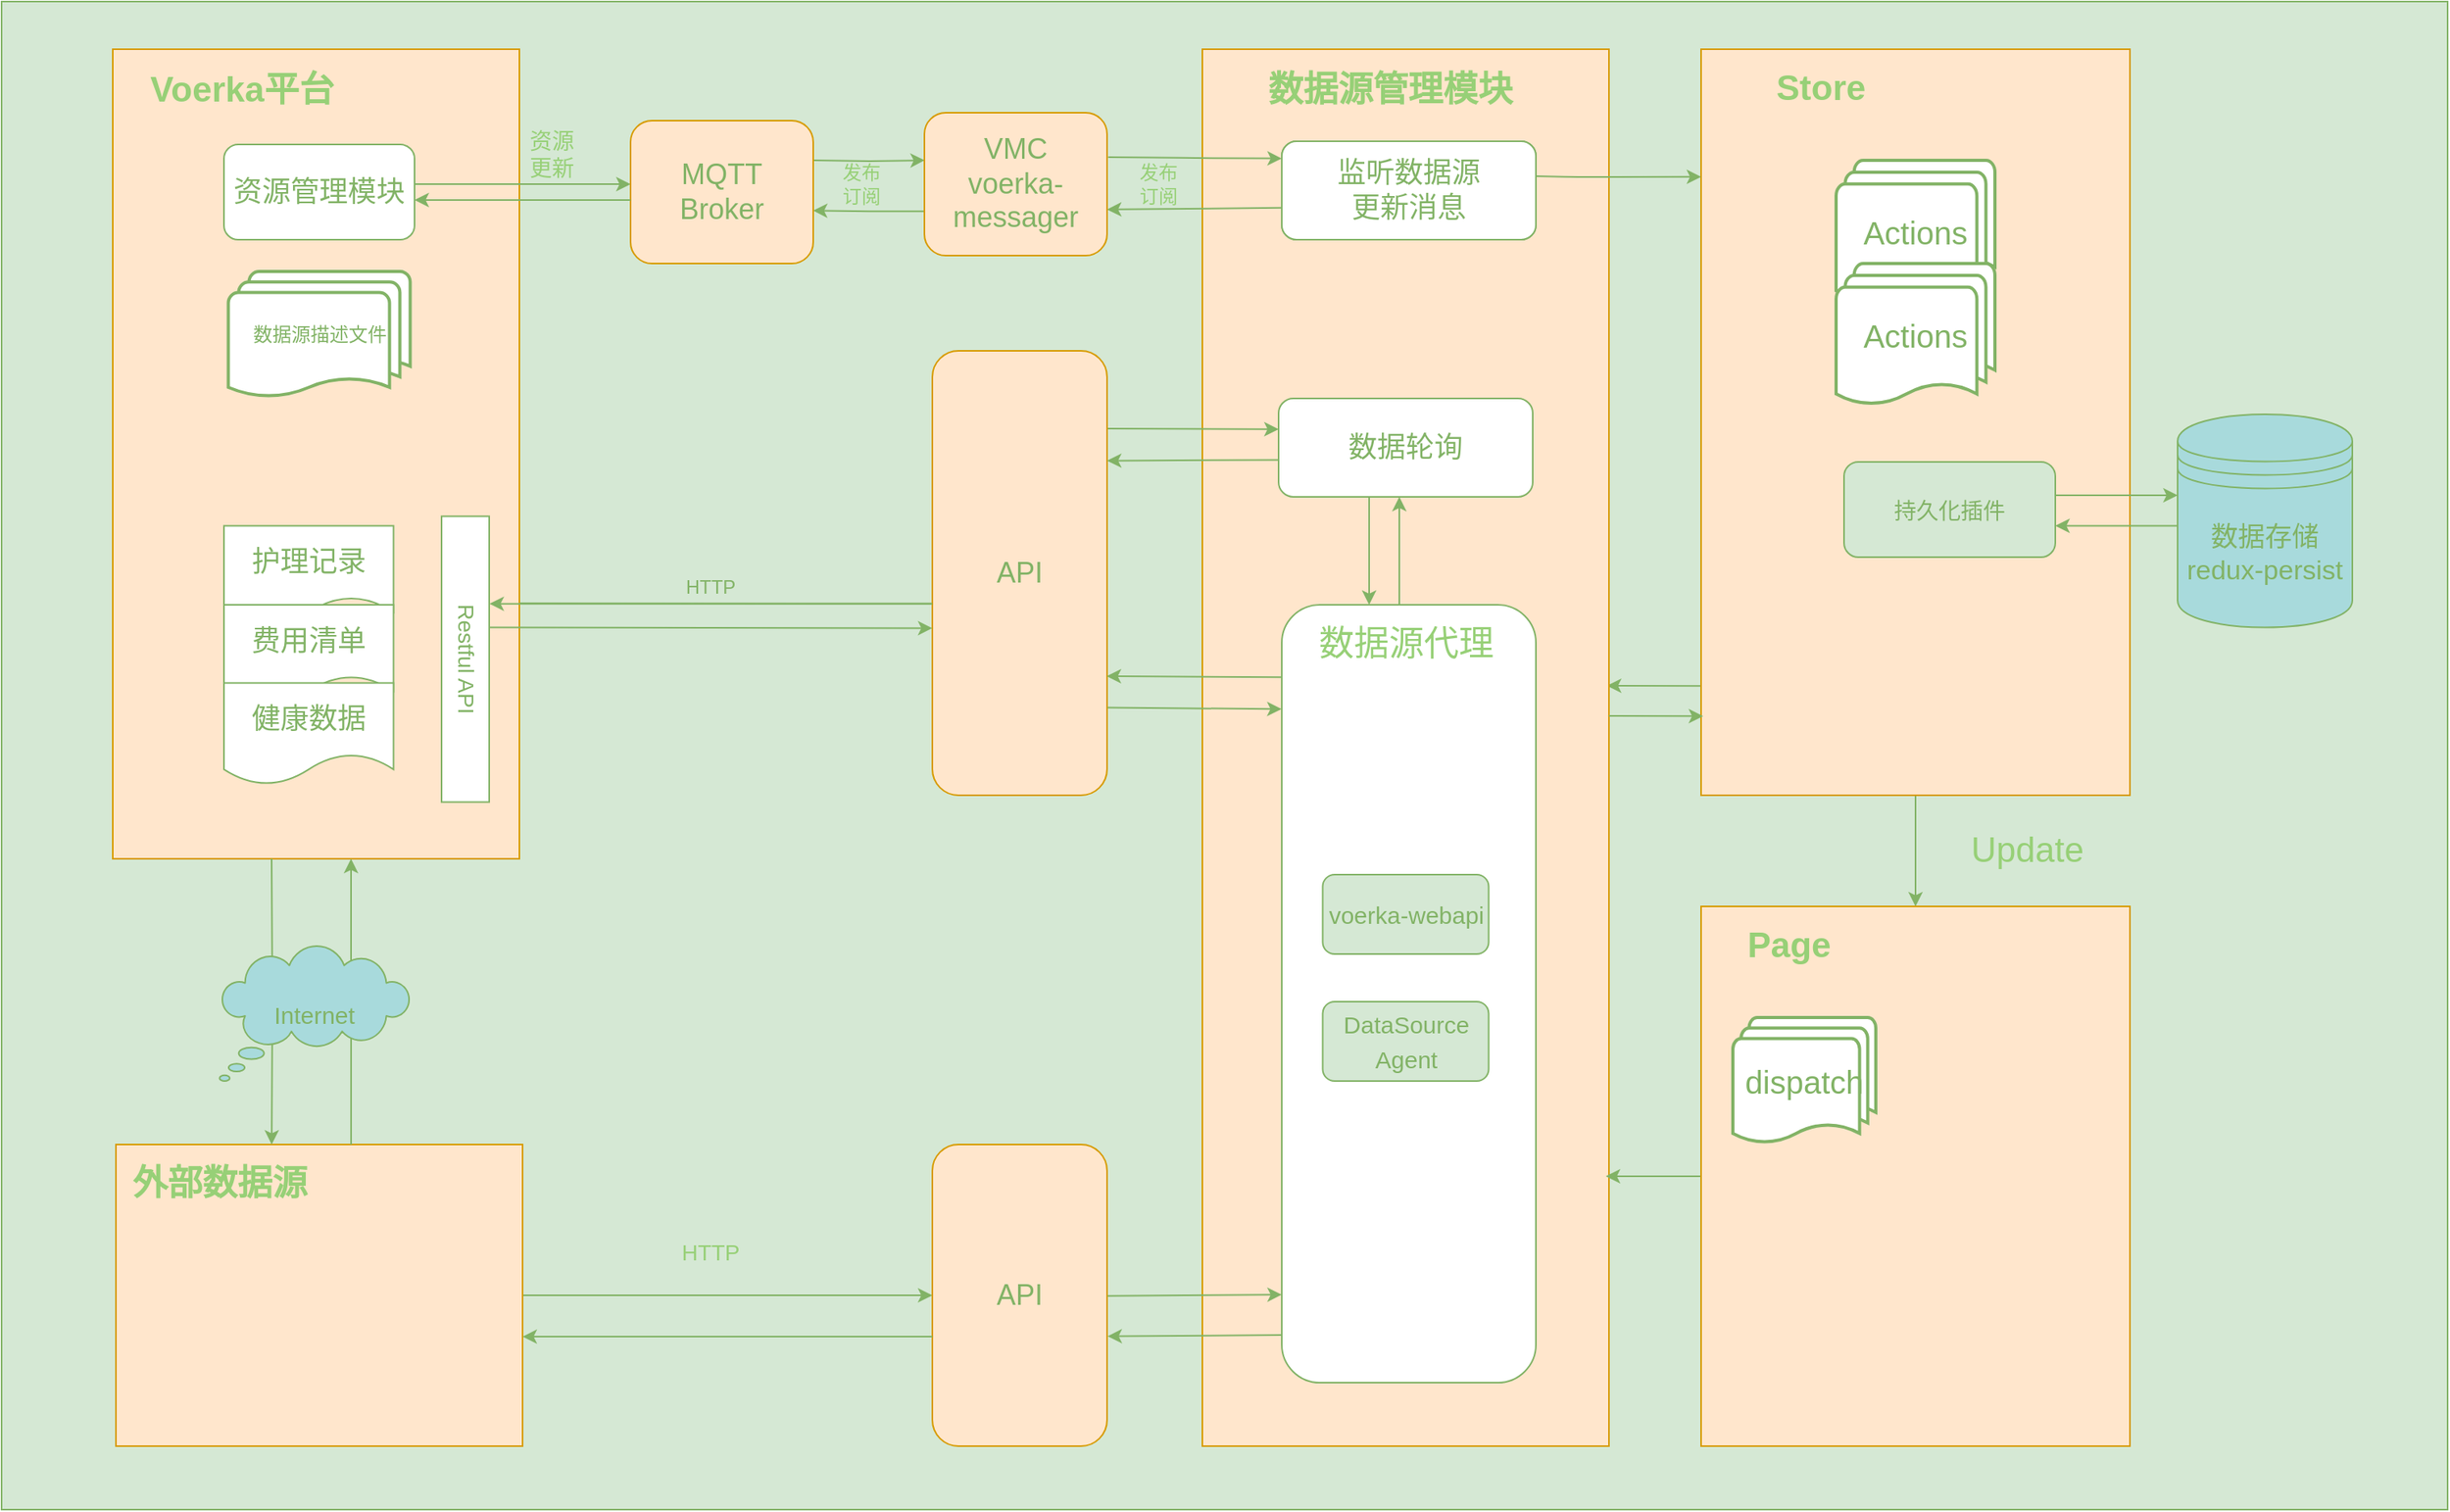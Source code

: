 <mxfile version="14.4.7" type="github" pages="4">
  <diagram id="uhPh4rTGfEyftbeCbDB8" name="Page-1">
    <mxGraphModel dx="1422" dy="762" grid="1" gridSize="10" guides="1" tooltips="1" connect="1" arrows="1" fold="1" page="1" pageScale="1" pageWidth="827" pageHeight="1169" math="0" shadow="0">
      <root>
        <mxCell id="0" />
        <mxCell id="1" parent="0" />
        <mxCell id="BjiuJg33eWjrZdRQfmF8-3" value="" style="rounded=0;whiteSpace=wrap;html=1;strokeColor=#82b366;fillColor=#d5e8d4;" parent="1" vertex="1">
          <mxGeometry x="70" y="20" width="1540" height="950" as="geometry" />
        </mxCell>
        <mxCell id="CW17ajOdaByuZuHDJy9e-59" style="edgeStyle=none;rounded=1;sketch=0;orthogonalLoop=1;jettySize=auto;html=1;exitX=0.01;exitY=0.271;exitDx=0;exitDy=0;entryX=1;entryY=0.5;entryDx=0;entryDy=0;strokeColor=#82B366;fillColor=#A8DADC;fontColor=#82B366;exitPerimeter=0;" parent="1" edge="1">
          <mxGeometry relative="1" as="geometry">
            <mxPoint x="657.1" y="399.27" as="sourcePoint" />
            <mxPoint x="376" y="399.0" as="targetPoint" />
          </mxGeometry>
        </mxCell>
        <mxCell id="eiJBfy4ihY83wv4v45AY-24" value="" style="whiteSpace=wrap;html=1;fillColor=#ffe6cc;strokeColor=#d79b00;" parent="1" vertex="1">
          <mxGeometry x="140" y="50" width="256" height="510" as="geometry" />
        </mxCell>
        <mxCell id="eiJBfy4ihY83wv4v45AY-29" style="edgeStyle=orthogonalEdgeStyle;rounded=0;orthogonalLoop=1;jettySize=auto;html=1;exitX=1;exitY=0.25;exitDx=0;exitDy=0;fontSize=14;fontColor=#97D077;fillColor=#d5e8d4;strokeColor=#82b366;entryX=0.002;entryY=0.333;entryDx=0;entryDy=0;entryPerimeter=0;" parent="1" target="CW17ajOdaByuZuHDJy9e-55" edge="1">
          <mxGeometry relative="1" as="geometry">
            <mxPoint x="581" y="120" as="sourcePoint" />
            <mxPoint x="651" y="120" as="targetPoint" />
          </mxGeometry>
        </mxCell>
        <mxCell id="eiJBfy4ihY83wv4v45AY-30" style="edgeStyle=orthogonalEdgeStyle;rounded=0;orthogonalLoop=1;jettySize=auto;html=1;entryX=0.999;entryY=0.646;entryDx=0;entryDy=0;fontSize=14;fontColor=#97D077;fillColor=#d5e8d4;strokeColor=#82b366;entryPerimeter=0;exitX=0;exitY=0.69;exitDx=0;exitDy=0;exitPerimeter=0;" parent="1" source="CW17ajOdaByuZuHDJy9e-55" edge="1">
          <mxGeometry relative="1" as="geometry">
            <mxPoint x="646" y="152" as="sourcePoint" />
            <mxPoint x="580.88" y="151.68" as="targetPoint" />
          </mxGeometry>
        </mxCell>
        <mxCell id="eiJBfy4ihY83wv4v45AY-31" value="发布&lt;br style=&quot;font-size: 12px;&quot;&gt;订阅" style="text;html=1;resizable=0;autosize=1;align=center;verticalAlign=middle;points=[];fillColor=none;strokeColor=none;rounded=0;fontColor=#97D077;fontSize=12;" parent="1" vertex="1">
          <mxGeometry x="591" y="120" width="40" height="30" as="geometry" />
        </mxCell>
        <mxCell id="eiJBfy4ihY83wv4v45AY-33" value="资源&lt;br&gt;更新" style="text;html=1;resizable=0;autosize=1;align=center;verticalAlign=middle;points=[];fillColor=none;strokeColor=none;rounded=0;fontColor=#97D077;fontSize=14;" parent="1" vertex="1">
          <mxGeometry x="396" y="96" width="40" height="40" as="geometry" />
        </mxCell>
        <mxCell id="CW17ajOdaByuZuHDJy9e-79" style="edgeStyle=none;rounded=1;sketch=0;orthogonalLoop=1;jettySize=auto;html=1;entryX=0.995;entryY=0.55;entryDx=0;entryDy=0;entryPerimeter=0;strokeColor=#82B366;fillColor=#A8DADC;fontColor=#82B366;exitX=0;exitY=0.712;exitDx=0;exitDy=0;exitPerimeter=0;" parent="1" edge="1">
          <mxGeometry relative="1" as="geometry">
            <mxPoint x="1140" y="451.16" as="sourcePoint" />
            <mxPoint x="1080.72" y="451" as="targetPoint" />
          </mxGeometry>
        </mxCell>
        <mxCell id="eiJBfy4ihY83wv4v45AY-36" value="" style="whiteSpace=wrap;html=1;fillColor=#ffe6cc;strokeColor=#d79b00;" parent="1" vertex="1">
          <mxGeometry x="826" y="50" width="256" height="880" as="geometry" />
        </mxCell>
        <mxCell id="eiJBfy4ihY83wv4v45AY-38" value="数据源管理模块" style="text;html=1;resizable=0;autosize=1;align=center;verticalAlign=middle;points=[];fillColor=none;strokeColor=none;rounded=0;fontColor=#97D077;fontSize=22;fontStyle=1" parent="1" vertex="1">
          <mxGeometry x="859" y="61" width="170" height="30" as="geometry" />
        </mxCell>
        <mxCell id="eiJBfy4ihY83wv4v45AY-44" value="发布&lt;br style=&quot;font-size: 12px;&quot;&gt;订阅" style="text;html=1;resizable=0;autosize=1;align=center;verticalAlign=middle;points=[];fillColor=none;strokeColor=none;rounded=0;fontColor=#97D077;fontSize=12;" parent="1" vertex="1">
          <mxGeometry x="778" y="120" width="40" height="30" as="geometry" />
        </mxCell>
        <mxCell id="eiJBfy4ihY83wv4v45AY-48" value="Voerka平台" style="text;html=1;resizable=0;autosize=1;align=center;verticalAlign=middle;points=[];fillColor=none;strokeColor=none;rounded=0;fontColor=#97D077;fontSize=22;fontStyle=1" parent="1" vertex="1">
          <mxGeometry x="156" y="61" width="130" height="30" as="geometry" />
        </mxCell>
        <mxCell id="eiJBfy4ihY83wv4v45AY-51" style="edgeStyle=none;rounded=0;orthogonalLoop=1;jettySize=auto;html=1;exitX=1;exitY=0.5;exitDx=0;exitDy=0;fontSize=18;fontColor=#97D077;strokeColor=#82B366;entryX=0;entryY=0.5;entryDx=0;entryDy=0;" parent="1" edge="1">
          <mxGeometry relative="1" as="geometry">
            <mxPoint x="466" y="135" as="targetPoint" />
            <mxPoint x="330" y="135" as="sourcePoint" />
          </mxGeometry>
        </mxCell>
        <object label="&lt;font color=&quot;#82b366&quot;&gt;资源管理模块&lt;/font&gt;" id="eiJBfy4ihY83wv4v45AY-49">
          <mxCell style="rounded=1;fontSize=18;textDirection=ltr;labelPosition=center;verticalLabelPosition=middle;align=center;verticalAlign=middle;html=1;whiteSpace=wrap;strokeColor=#82B366;" parent="1" vertex="1">
            <mxGeometry x="210" y="110" width="120" height="60" as="geometry" />
          </mxCell>
        </object>
        <object label="&lt;font color=&quot;#82b366&quot;&gt;监听数据源更新消息&lt;/font&gt;" id="eiJBfy4ihY83wv4v45AY-52">
          <mxCell style="rounded=1;fontSize=18;textDirection=ltr;labelPosition=center;verticalLabelPosition=middle;align=center;verticalAlign=middle;html=1;whiteSpace=wrap;strokeColor=#82B366;" parent="1" vertex="1">
            <mxGeometry x="876" y="108" width="160" height="62" as="geometry" />
          </mxCell>
        </object>
        <object label="&lt;font color=&quot;#82b366&quot;&gt;数据轮询&lt;/font&gt;" id="CW17ajOdaByuZuHDJy9e-24">
          <mxCell style="rounded=1;fontSize=18;textDirection=ltr;labelPosition=center;verticalLabelPosition=middle;align=center;verticalAlign=middle;html=1;whiteSpace=wrap;strokeColor=#82B366;" parent="1" vertex="1">
            <mxGeometry x="874" y="270" width="160" height="62" as="geometry" />
          </mxCell>
        </object>
        <mxCell id="CW17ajOdaByuZuHDJy9e-25" value="数据源描述文件" style="strokeWidth=2;html=1;shape=mxgraph.flowchart.multi-document;whiteSpace=wrap;rounded=0;sketch=0;strokeColor=#82B366;fontColor=#82B366;" parent="1" vertex="1">
          <mxGeometry x="212.75" y="190" width="114.5" height="80" as="geometry" />
        </mxCell>
        <mxCell id="CW17ajOdaByuZuHDJy9e-34" style="edgeStyle=orthogonalEdgeStyle;curved=0;rounded=1;sketch=0;orthogonalLoop=1;jettySize=auto;html=1;exitX=1.006;exitY=0.225;exitDx=0;exitDy=0;entryX=0;entryY=0.175;entryDx=0;entryDy=0;entryPerimeter=0;fillColor=#A8DADC;fontColor=#82B366;strokeColor=#82B366;exitPerimeter=0;" parent="1" target="CW17ajOdaByuZuHDJy9e-33" edge="1">
          <mxGeometry relative="1" as="geometry">
            <mxPoint x="766.72" y="118" as="sourcePoint" />
          </mxGeometry>
        </mxCell>
        <mxCell id="CW17ajOdaByuZuHDJy9e-54" style="edgeStyle=none;rounded=1;sketch=0;orthogonalLoop=1;jettySize=auto;html=1;exitX=1;exitY=0.75;exitDx=0;exitDy=0;entryX=0.002;entryY=0.821;entryDx=0;entryDy=0;entryPerimeter=0;strokeColor=#82B366;fillColor=#A8DADC;fontColor=#82B366;" parent="1" edge="1">
          <mxGeometry relative="1" as="geometry">
            <mxPoint x="876.32" y="149.902" as="sourcePoint" />
            <mxPoint x="766" y="151" as="targetPoint" />
          </mxGeometry>
        </mxCell>
        <object label="&lt;font color=&quot;#82b366&quot;&gt;监听数据源&lt;br&gt;更新消息&lt;/font&gt;" id="CW17ajOdaByuZuHDJy9e-33">
          <mxCell style="rounded=1;fontSize=18;textDirection=ltr;labelPosition=center;verticalLabelPosition=middle;align=center;verticalAlign=middle;html=1;whiteSpace=wrap;strokeColor=#82B366;" parent="1" vertex="1">
            <mxGeometry x="876" y="108" width="160" height="62" as="geometry" />
          </mxCell>
        </object>
        <mxCell id="CW17ajOdaByuZuHDJy9e-48" style="edgeStyle=none;rounded=1;sketch=0;orthogonalLoop=1;jettySize=auto;html=1;entryX=0;entryY=0.313;entryDx=0;entryDy=0;entryPerimeter=0;strokeColor=#82B366;fillColor=#A8DADC;fontColor=#82B366;" parent="1" target="CW17ajOdaByuZuHDJy9e-24" edge="1">
          <mxGeometry relative="1" as="geometry">
            <mxPoint x="766" y="289" as="sourcePoint" />
            <mxPoint x="827.28" y="289.2" as="targetPoint" />
          </mxGeometry>
        </mxCell>
        <object label="&lt;font color=&quot;#82b366&quot;&gt;API&lt;/font&gt;" id="CW17ajOdaByuZuHDJy9e-47">
          <mxCell style="rounded=1;fontSize=18;textDirection=ltr;labelPosition=center;verticalLabelPosition=middle;align=center;verticalAlign=middle;html=1;whiteSpace=wrap;strokeColor=#d79b00;fillColor=#ffe6cc;" parent="1" vertex="1">
            <mxGeometry x="656" y="240" width="110" height="280" as="geometry" />
          </mxCell>
        </object>
        <mxCell id="CW17ajOdaByuZuHDJy9e-49" style="edgeStyle=none;rounded=1;sketch=0;orthogonalLoop=1;jettySize=auto;html=1;exitX=-0.002;exitY=0.624;exitDx=0;exitDy=0;strokeColor=#82B366;fillColor=#A8DADC;fontColor=#82B366;exitPerimeter=0;" parent="1" source="CW17ajOdaByuZuHDJy9e-24" edge="1">
          <mxGeometry relative="1" as="geometry">
            <mxPoint x="826" y="309" as="sourcePoint" />
            <mxPoint x="766" y="309.23" as="targetPoint" />
          </mxGeometry>
        </mxCell>
        <object label="&lt;font color=&quot;#82b366&quot;&gt;VMC&lt;br&gt;voerka-messager&lt;br&gt;&lt;/font&gt;" id="CW17ajOdaByuZuHDJy9e-55">
          <mxCell style="rounded=1;fontSize=18;textDirection=ltr;labelPosition=center;verticalLabelPosition=middle;align=center;verticalAlign=middle;html=1;whiteSpace=wrap;strokeColor=#d79b00;fillColor=#ffe6cc;" parent="1" vertex="1">
            <mxGeometry x="651" y="90" width="115" height="90" as="geometry" />
          </mxCell>
        </object>
        <object label="&lt;font color=&quot;#82b366&quot;&gt;MQTT&lt;br&gt;Broker&lt;br&gt;&lt;/font&gt;" id="CW17ajOdaByuZuHDJy9e-56">
          <mxCell style="rounded=1;fontSize=18;textDirection=ltr;labelPosition=center;verticalLabelPosition=middle;align=center;verticalAlign=middle;html=1;whiteSpace=wrap;strokeColor=#d79b00;fillColor=#ffe6cc;" parent="1" vertex="1">
            <mxGeometry x="466" y="95" width="115" height="90" as="geometry" />
          </mxCell>
        </object>
        <object label="" id="CW17ajOdaByuZuHDJy9e-57">
          <mxCell style="rounded=1;fontSize=18;textDirection=ltr;labelPosition=center;verticalLabelPosition=middle;align=center;verticalAlign=middle;html=1;whiteSpace=wrap;strokeColor=#82B366;" parent="1" vertex="1">
            <mxGeometry x="876" y="400" width="160" height="490" as="geometry" />
          </mxCell>
        </object>
        <mxCell id="CW17ajOdaByuZuHDJy9e-58" value="&lt;span style=&quot;font-weight: normal&quot;&gt;数据源代理&lt;/span&gt;" style="text;html=1;resizable=0;autosize=1;align=center;verticalAlign=middle;points=[];fillColor=none;strokeColor=none;rounded=0;fontColor=#97D077;fontSize=22;fontStyle=1" parent="1" vertex="1">
          <mxGeometry x="889" y="410" width="130" height="30" as="geometry" />
        </mxCell>
        <mxCell id="CW17ajOdaByuZuHDJy9e-60" value="HTTP" style="text;html=1;resizable=0;autosize=1;align=center;verticalAlign=middle;points=[];fillColor=none;strokeColor=none;rounded=0;sketch=0;fontColor=#82B366;" parent="1" vertex="1">
          <mxGeometry x="491" y="379" width="50" height="20" as="geometry" />
        </mxCell>
        <mxCell id="CW17ajOdaByuZuHDJy9e-64" value="Store" style="text;html=1;resizable=0;autosize=1;align=center;verticalAlign=middle;points=[];fillColor=none;strokeColor=none;rounded=0;fontColor=#97D077;fontSize=22;fontStyle=1" parent="1" vertex="1">
          <mxGeometry x="1180" y="180" width="70" height="30" as="geometry" />
        </mxCell>
        <mxCell id="CW17ajOdaByuZuHDJy9e-66" value="&lt;font style=&quot;font-size: 17px&quot;&gt;&lt;span&gt;数据存储&lt;/span&gt;&lt;br&gt;&lt;span&gt;redux-persist&lt;/span&gt;&lt;br&gt;&lt;/font&gt;" style="shape=datastore;whiteSpace=wrap;html=1;rounded=0;sketch=0;strokeColor=#82B366;fillColor=#A8DADC;fontColor=#82B366;" parent="1" vertex="1">
          <mxGeometry x="1440" y="280" width="110" height="134.25" as="geometry" />
        </mxCell>
        <mxCell id="CW17ajOdaByuZuHDJy9e-70" value="" style="strokeWidth=2;html=1;shape=mxgraph.flowchart.multi-document;whiteSpace=wrap;rounded=0;sketch=0;strokeColor=#82B366;" parent="1" vertex="1">
          <mxGeometry x="1241" y="160" width="140" height="110" as="geometry" />
        </mxCell>
        <mxCell id="YK8P-NYHrcOLuVknY0Li-12" value="" style="edgeStyle=orthogonalEdgeStyle;rounded=0;orthogonalLoop=1;jettySize=auto;html=1;strokeColor=#82B366;" parent="1" source="CW17ajOdaByuZuHDJy9e-72" target="YK8P-NYHrcOLuVknY0Li-11" edge="1">
          <mxGeometry relative="1" as="geometry" />
        </mxCell>
        <mxCell id="CW17ajOdaByuZuHDJy9e-72" value="" style="whiteSpace=wrap;html=1;fillColor=#ffe6cc;strokeColor=#d79b00;" parent="1" vertex="1">
          <mxGeometry x="1140" y="50" width="270" height="470" as="geometry" />
        </mxCell>
        <object label="&lt;font color=&quot;#82b366&quot; style=&quot;font-size: 15px&quot;&gt;&lt;font style=&quot;font-size: 15px&quot;&gt;DataSource&lt;br&gt;Agent&lt;/font&gt;&lt;br&gt;&lt;/font&gt;" id="CW17ajOdaByuZuHDJy9e-75">
          <mxCell style="rounded=1;fontSize=18;textDirection=ltr;labelPosition=center;verticalLabelPosition=middle;align=center;verticalAlign=middle;html=1;whiteSpace=wrap;strokeColor=#82b366;fillColor=#d5e8d4;" parent="1" vertex="1">
            <mxGeometry x="901.75" y="650" width="104.5" height="50" as="geometry" />
          </mxCell>
        </object>
        <mxCell id="CW17ajOdaByuZuHDJy9e-77" value="&lt;font style=&quot;font-size: 20px&quot; color=&quot;#82b366&quot;&gt;Actions&lt;/font&gt;" style="strokeWidth=2;html=1;shape=mxgraph.flowchart.multi-document;whiteSpace=wrap;rounded=0;sketch=0;strokeColor=#82B366;" parent="1" vertex="1">
          <mxGeometry x="1225" y="120" width="100" height="90" as="geometry" />
        </mxCell>
        <mxCell id="YK8P-NYHrcOLuVknY0Li-3" value="&lt;font style=&quot;font-size: 18px&quot; color=&quot;#82b366&quot;&gt;护理记录&lt;/font&gt;" style="shape=document;whiteSpace=wrap;html=1;boundedLbl=1;strokeColor=#82B366;" parent="1" vertex="1">
          <mxGeometry x="210" y="350.25" width="106.75" height="64" as="geometry" />
        </mxCell>
        <mxCell id="YK8P-NYHrcOLuVknY0Li-4" value="&lt;font color=&quot;#82b366&quot;&gt;&lt;span style=&quot;font-size: 18px&quot;&gt;费用清单&lt;/span&gt;&lt;/font&gt;" style="shape=document;whiteSpace=wrap;html=1;boundedLbl=1;strokeColor=#82B366;" parent="1" vertex="1">
          <mxGeometry x="210" y="400" width="106.75" height="64" as="geometry" />
        </mxCell>
        <mxCell id="YK8P-NYHrcOLuVknY0Li-5" value="&lt;font color=&quot;#82b366&quot;&gt;&lt;span style=&quot;font-size: 18px&quot;&gt;健康数据&lt;/span&gt;&lt;/font&gt;" style="shape=document;whiteSpace=wrap;html=1;boundedLbl=1;strokeColor=#82B366;" parent="1" vertex="1">
          <mxGeometry x="210" y="449.25" width="106.75" height="64" as="geometry" />
        </mxCell>
        <mxCell id="YK8P-NYHrcOLuVknY0Li-7" value="Store" style="text;html=1;resizable=0;autosize=1;align=center;verticalAlign=middle;points=[];fillColor=none;strokeColor=none;rounded=0;fontColor=#97D077;fontSize=22;fontStyle=1" parent="1" vertex="1">
          <mxGeometry x="1180" y="60" width="70" height="30" as="geometry" />
        </mxCell>
        <mxCell id="YK8P-NYHrcOLuVknY0Li-8" value="&lt;font style=&quot;font-size: 20px&quot; color=&quot;#82b366&quot;&gt;Actions&lt;/font&gt;" style="strokeWidth=2;html=1;shape=mxgraph.flowchart.multi-document;whiteSpace=wrap;rounded=0;sketch=0;strokeColor=#82B366;" parent="1" vertex="1">
          <mxGeometry x="1225" y="185" width="100" height="90" as="geometry" />
        </mxCell>
        <mxCell id="YK8P-NYHrcOLuVknY0Li-21" value="" style="edgeStyle=orthogonalEdgeStyle;rounded=0;orthogonalLoop=1;jettySize=auto;html=1;strokeColor=#82B366;" parent="1" source="YK8P-NYHrcOLuVknY0Li-11" edge="1">
          <mxGeometry relative="1" as="geometry">
            <mxPoint x="1080" y="760" as="targetPoint" />
          </mxGeometry>
        </mxCell>
        <mxCell id="YK8P-NYHrcOLuVknY0Li-11" value="" style="whiteSpace=wrap;html=1;fillColor=#ffe6cc;strokeColor=#d79b00;" parent="1" vertex="1">
          <mxGeometry x="1140" y="590" width="270" height="340" as="geometry" />
        </mxCell>
        <mxCell id="YK8P-NYHrcOLuVknY0Li-13" value="Page" style="text;html=1;resizable=0;autosize=1;align=center;verticalAlign=middle;points=[];fillColor=none;strokeColor=none;rounded=0;fontColor=#97D077;fontSize=22;fontStyle=1" parent="1" vertex="1">
          <mxGeometry x="1160" y="600" width="70" height="30" as="geometry" />
        </mxCell>
        <mxCell id="YK8P-NYHrcOLuVknY0Li-15" value="&lt;span style=&quot;font-weight: 400&quot;&gt;Update&lt;/span&gt;" style="text;html=1;resizable=0;autosize=1;align=center;verticalAlign=middle;points=[];fillColor=none;strokeColor=none;rounded=0;fontColor=#97D077;fontSize=22;fontStyle=1" parent="1" vertex="1">
          <mxGeometry x="1300" y="540" width="90" height="30" as="geometry" />
        </mxCell>
        <mxCell id="YK8P-NYHrcOLuVknY0Li-24" value="&lt;font color=&quot;#82b366&quot;&gt;&lt;span style=&quot;font-size: 20px&quot;&gt;dispatch&lt;/span&gt;&lt;/font&gt;" style="strokeWidth=2;html=1;shape=mxgraph.flowchart.multi-document;whiteSpace=wrap;rounded=0;sketch=0;strokeColor=#82B366;" parent="1" vertex="1">
          <mxGeometry x="1160" y="660" width="90" height="80" as="geometry" />
        </mxCell>
        <mxCell id="YK8P-NYHrcOLuVknY0Li-29" value="" style="edgeStyle=orthogonalEdgeStyle;rounded=0;orthogonalLoop=1;jettySize=auto;html=1;strokeColor=#82B366;" parent="1" edge="1">
          <mxGeometry relative="1" as="geometry">
            <mxPoint x="1363" y="331" as="sourcePoint" />
            <mxPoint x="1440" y="331" as="targetPoint" />
          </mxGeometry>
        </mxCell>
        <object label="&lt;font color=&quot;#82b366&quot; style=&quot;font-size: 14px&quot;&gt;持久化插件&lt;br&gt;&lt;/font&gt;" id="YK8P-NYHrcOLuVknY0Li-27">
          <mxCell style="rounded=1;fontSize=18;textDirection=ltr;labelPosition=center;verticalLabelPosition=middle;align=center;verticalAlign=middle;html=1;whiteSpace=wrap;strokeColor=#82b366;fillColor=#d5e8d4;" parent="1" vertex="1">
            <mxGeometry x="1230" y="310" width="133" height="60" as="geometry" />
          </mxCell>
        </object>
        <mxCell id="YK8P-NYHrcOLuVknY0Li-30" value="" style="edgeStyle=orthogonalEdgeStyle;rounded=0;orthogonalLoop=1;jettySize=auto;html=1;strokeColor=#82B366;" parent="1" edge="1">
          <mxGeometry relative="1" as="geometry">
            <mxPoint x="1440" y="350.25" as="sourcePoint" />
            <mxPoint x="1363" y="350.25" as="targetPoint" />
          </mxGeometry>
        </mxCell>
        <mxCell id="YK8P-NYHrcOLuVknY0Li-32" style="edgeStyle=none;rounded=1;sketch=0;orthogonalLoop=1;jettySize=auto;html=1;exitX=0.999;exitY=0.499;exitDx=0;exitDy=0;entryX=0;entryY=0.171;entryDx=0;entryDy=0;entryPerimeter=0;strokeColor=#82B366;fillColor=#A8DADC;fontColor=#82B366;exitPerimeter=0;" parent="1" target="CW17ajOdaByuZuHDJy9e-72" edge="1">
          <mxGeometry relative="1" as="geometry">
            <mxPoint x="1036.004" y="130.0" as="sourcePoint" />
            <mxPoint x="1093.81" y="130.474" as="targetPoint" />
            <Array as="points">
              <mxPoint x="1063.81" y="130.57" />
            </Array>
          </mxGeometry>
        </mxCell>
        <mxCell id="YK8P-NYHrcOLuVknY0Li-36" value="&lt;font color=&quot;#82b366&quot; style=&quot;font-size: 14px&quot;&gt;Restful API&lt;/font&gt;" style="rounded=0;whiteSpace=wrap;html=1;strokeColor=#82B366;rotation=90;" parent="1" vertex="1">
          <mxGeometry x="272" y="419.25" width="180" height="30" as="geometry" />
        </mxCell>
        <mxCell id="YK8P-NYHrcOLuVknY0Li-41" style="edgeStyle=none;rounded=1;sketch=0;orthogonalLoop=1;jettySize=auto;html=1;exitX=0;exitY=0.093;exitDx=0;exitDy=0;strokeColor=#82B366;fillColor=#A8DADC;fontColor=#82B366;exitPerimeter=0;entryX=0.998;entryY=0.732;entryDx=0;entryDy=0;entryPerimeter=0;" parent="1" source="CW17ajOdaByuZuHDJy9e-57" target="CW17ajOdaByuZuHDJy9e-47" edge="1">
          <mxGeometry relative="1" as="geometry">
            <mxPoint x="873.68" y="449.248" as="sourcePoint" />
            <mxPoint x="766" y="449.79" as="targetPoint" />
          </mxGeometry>
        </mxCell>
        <mxCell id="YK8P-NYHrcOLuVknY0Li-42" style="edgeStyle=none;rounded=1;sketch=0;orthogonalLoop=1;jettySize=auto;html=1;exitX=-0.002;exitY=0.195;exitDx=0;exitDy=0;strokeColor=#82B366;fillColor=#A8DADC;fontColor=#82B366;exitPerimeter=0;entryX=-0.001;entryY=0.134;entryDx=0;entryDy=0;entryPerimeter=0;" parent="1" target="CW17ajOdaByuZuHDJy9e-57" edge="1">
          <mxGeometry relative="1" as="geometry">
            <mxPoint x="766.32" y="464.81" as="sourcePoint" />
            <mxPoint x="876.0" y="464.005" as="targetPoint" />
          </mxGeometry>
        </mxCell>
        <mxCell id="wnOHzixDmMD_AxWLzv84-5" style="edgeStyle=orthogonalEdgeStyle;rounded=0;orthogonalLoop=1;jettySize=auto;html=1;exitX=1;exitY=0.5;exitDx=0;exitDy=0;entryX=0;entryY=0.5;entryDx=0;entryDy=0;fontSize=12;strokeColor=#82B366;" parent="1" source="YK8P-NYHrcOLuVknY0Li-47" target="wnOHzixDmMD_AxWLzv84-3" edge="1">
          <mxGeometry relative="1" as="geometry" />
        </mxCell>
        <mxCell id="YK8P-NYHrcOLuVknY0Li-47" value="" style="whiteSpace=wrap;html=1;fillColor=#ffe6cc;strokeColor=#d79b00;" parent="1" vertex="1">
          <mxGeometry x="142" y="740" width="256" height="190" as="geometry" />
        </mxCell>
        <mxCell id="YK8P-NYHrcOLuVknY0Li-57" value="" style="edgeStyle=orthogonalEdgeStyle;rounded=0;orthogonalLoop=1;jettySize=auto;html=1;strokeColor=#82B366;entryX=0.383;entryY=0;entryDx=0;entryDy=0;entryPerimeter=0;" parent="1" target="YK8P-NYHrcOLuVknY0Li-47" edge="1">
          <mxGeometry relative="1" as="geometry">
            <mxPoint x="240" y="560" as="sourcePoint" />
            <mxPoint x="240" y="630" as="targetPoint" />
            <Array as="points" />
          </mxGeometry>
        </mxCell>
        <mxCell id="YK8P-NYHrcOLuVknY0Li-58" value="" style="edgeStyle=orthogonalEdgeStyle;rounded=0;orthogonalLoop=1;jettySize=auto;html=1;strokeColor=#82B366;entryX=0.383;entryY=0;entryDx=0;entryDy=0;entryPerimeter=0;" parent="1" edge="1">
          <mxGeometry relative="1" as="geometry">
            <mxPoint x="290.048" y="740" as="sourcePoint" />
            <mxPoint x="290" y="560" as="targetPoint" />
            <Array as="points" />
          </mxGeometry>
        </mxCell>
        <mxCell id="CW17ajOdaByuZuHDJy9e-36" value="&lt;font style=&quot;font-size: 15px&quot;&gt;Internet&lt;/font&gt;" style="whiteSpace=wrap;html=1;shape=mxgraph.basic.cloud_callout;rounded=0;sketch=0;strokeColor=#82B366;fillColor=#A8DADC;fontColor=#82B366;" parent="1" vertex="1">
          <mxGeometry x="207.25" y="615" width="120" height="85" as="geometry" />
        </mxCell>
        <mxCell id="YK8P-NYHrcOLuVknY0Li-59" value="外部数据源" style="text;html=1;resizable=0;autosize=1;align=center;verticalAlign=middle;points=[];fillColor=none;strokeColor=none;rounded=0;fontColor=#97D077;fontSize=22;fontStyle=1" parent="1" vertex="1">
          <mxGeometry x="142" y="750" width="130" height="30" as="geometry" />
        </mxCell>
        <mxCell id="YK8P-NYHrcOLuVknY0Li-60" style="edgeStyle=none;rounded=1;sketch=0;orthogonalLoop=1;jettySize=auto;html=1;entryX=0.995;entryY=0.55;entryDx=0;entryDy=0;entryPerimeter=0;strokeColor=#82B366;fillColor=#A8DADC;fontColor=#82B366;exitX=0;exitY=0.712;exitDx=0;exitDy=0;exitPerimeter=0;" parent="1" edge="1">
          <mxGeometry relative="1" as="geometry">
            <mxPoint x="1082.0" y="470" as="sourcePoint" />
            <mxPoint x="1141.28" y="470.16" as="targetPoint" />
          </mxGeometry>
        </mxCell>
        <mxCell id="xuxjt_FRlVQSPpr2LeV7-1" style="edgeStyle=none;rounded=0;orthogonalLoop=1;jettySize=auto;html=1;exitX=1;exitY=0.5;exitDx=0;exitDy=0;fontSize=18;fontColor=#97D077;strokeColor=#82B366;entryX=0;entryY=0.5;entryDx=0;entryDy=0;" parent="1" edge="1">
          <mxGeometry relative="1" as="geometry">
            <mxPoint x="330.0" y="145.0" as="targetPoint" />
            <mxPoint x="466" y="145.0" as="sourcePoint" />
          </mxGeometry>
        </mxCell>
        <object label="&lt;font color=&quot;#82b366&quot; style=&quot;font-size: 15px&quot;&gt;voerka-webapi&lt;br&gt;&lt;/font&gt;" id="wnOHzixDmMD_AxWLzv84-1">
          <mxCell style="rounded=1;fontSize=18;textDirection=ltr;labelPosition=center;verticalLabelPosition=middle;align=center;verticalAlign=middle;html=1;whiteSpace=wrap;strokeColor=#82b366;fillColor=#d5e8d4;" parent="1" vertex="1">
            <mxGeometry x="901.75" y="570" width="104.5" height="50" as="geometry" />
          </mxCell>
        </object>
        <mxCell id="wnOHzixDmMD_AxWLzv84-2" style="edgeStyle=none;rounded=1;sketch=0;orthogonalLoop=1;jettySize=auto;html=1;exitX=0.389;exitY=-0.012;exitDx=0;exitDy=0;entryX=0;entryY=0.624;entryDx=0;entryDy=0;strokeColor=#82B366;fillColor=#A8DADC;fontColor=#82B366;exitPerimeter=0;entryPerimeter=0;" parent="1" source="YK8P-NYHrcOLuVknY0Li-36" target="CW17ajOdaByuZuHDJy9e-47" edge="1">
          <mxGeometry relative="1" as="geometry">
            <mxPoint x="375.45" y="414.25" as="sourcePoint" />
            <mxPoint x="656.55" y="414.52" as="targetPoint" />
          </mxGeometry>
        </mxCell>
        <mxCell id="YK8P-NYHrcOLuVknY0Li-37" style="edgeStyle=none;rounded=1;sketch=0;orthogonalLoop=1;jettySize=auto;html=1;strokeColor=#82B366;fillColor=#A8DADC;fontColor=#82B366;entryX=0.306;entryY=-0.007;entryDx=0;entryDy=0;entryPerimeter=0;exitX=0;exitY=0.569;exitDx=0;exitDy=0;exitPerimeter=0;" parent="1" source="CW17ajOdaByuZuHDJy9e-47" target="YK8P-NYHrcOLuVknY0Li-36" edge="1">
          <mxGeometry relative="1" as="geometry">
            <mxPoint x="657" y="399" as="sourcePoint" />
            <mxPoint x="380" y="399" as="targetPoint" />
          </mxGeometry>
        </mxCell>
        <object label="&lt;font color=&quot;#82b366&quot;&gt;API&lt;/font&gt;" id="wnOHzixDmMD_AxWLzv84-3">
          <mxCell style="rounded=1;fontSize=18;textDirection=ltr;labelPosition=center;verticalLabelPosition=middle;align=center;verticalAlign=middle;html=1;whiteSpace=wrap;strokeColor=#d79b00;fillColor=#ffe6cc;" parent="1" vertex="1">
            <mxGeometry x="656" y="740" width="110" height="190" as="geometry" />
          </mxCell>
        </object>
        <mxCell id="wnOHzixDmMD_AxWLzv84-6" style="edgeStyle=orthogonalEdgeStyle;rounded=0;orthogonalLoop=1;jettySize=auto;html=1;exitX=0;exitY=0.637;exitDx=0;exitDy=0;fontSize=12;strokeColor=#82B366;entryX=1;entryY=0.637;entryDx=0;entryDy=0;entryPerimeter=0;exitPerimeter=0;" parent="1" source="wnOHzixDmMD_AxWLzv84-3" target="YK8P-NYHrcOLuVknY0Li-47" edge="1">
          <mxGeometry relative="1" as="geometry">
            <mxPoint x="655" y="861" as="sourcePoint" />
            <mxPoint x="400" y="861" as="targetPoint" />
          </mxGeometry>
        </mxCell>
        <mxCell id="wnOHzixDmMD_AxWLzv84-7" style="edgeStyle=none;rounded=1;sketch=0;orthogonalLoop=1;jettySize=auto;html=1;exitX=-0.002;exitY=0.195;exitDx=0;exitDy=0;strokeColor=#82B366;fillColor=#A8DADC;fontColor=#82B366;exitPerimeter=0;" parent="1" edge="1">
          <mxGeometry relative="1" as="geometry">
            <mxPoint x="876.0" y="860.005" as="sourcePoint" />
            <mxPoint x="766.32" y="860.81" as="targetPoint" />
          </mxGeometry>
        </mxCell>
        <mxCell id="wnOHzixDmMD_AxWLzv84-8" style="edgeStyle=none;rounded=1;sketch=0;orthogonalLoop=1;jettySize=auto;html=1;exitX=-0.002;exitY=0.195;exitDx=0;exitDy=0;strokeColor=#82B366;fillColor=#A8DADC;fontColor=#82B366;exitPerimeter=0;" parent="1" edge="1">
          <mxGeometry relative="1" as="geometry">
            <mxPoint x="766.32" y="835.4" as="sourcePoint" />
            <mxPoint x="876" y="834.595" as="targetPoint" />
          </mxGeometry>
        </mxCell>
        <mxCell id="wnOHzixDmMD_AxWLzv84-9" value="HTTP" style="text;html=1;resizable=0;autosize=1;align=center;verticalAlign=middle;points=[];fillColor=none;strokeColor=none;rounded=0;fontColor=#97D077;fontSize=14;" parent="1" vertex="1">
          <mxGeometry x="491" y="798" width="50" height="20" as="geometry" />
        </mxCell>
        <mxCell id="wnOHzixDmMD_AxWLzv84-11" value="" style="endArrow=classic;html=1;strokeColor=#82B366;fontSize=12;entryX=0.25;entryY=0;entryDx=0;entryDy=0;" parent="1" edge="1">
          <mxGeometry width="50" height="50" relative="1" as="geometry">
            <mxPoint x="931" y="332" as="sourcePoint" />
            <mxPoint x="931" y="400.0" as="targetPoint" />
          </mxGeometry>
        </mxCell>
        <mxCell id="wnOHzixDmMD_AxWLzv84-13" value="" style="endArrow=classic;html=1;strokeColor=#82B366;fontSize=12;entryX=0.25;entryY=0;entryDx=0;entryDy=0;" parent="1" edge="1">
          <mxGeometry width="50" height="50" relative="1" as="geometry">
            <mxPoint x="950" y="400.0" as="sourcePoint" />
            <mxPoint x="950" y="332" as="targetPoint" />
          </mxGeometry>
        </mxCell>
      </root>
    </mxGraphModel>
  </diagram>
  <diagram id="rZsUaSPS102T_1Sw01SU" name="第 2 页">
    <mxGraphModel dx="5209" dy="1765" grid="1" gridSize="10" guides="1" tooltips="1" connect="1" arrows="1" fold="1" page="1" pageScale="1" pageWidth="827" pageHeight="1169" math="0" shadow="0">
      <root>
        <mxCell id="VDJYfXNsi4DDBiOiHder-0" />
        <mxCell id="VDJYfXNsi4DDBiOiHder-1" parent="VDJYfXNsi4DDBiOiHder-0" />
        <mxCell id="Apdi81TY7HNAZwrm-wnt-93" value="" style="rounded=0;whiteSpace=wrap;html=1;fontSize=17;fillColor=#d5e8d4;strokeColor=#82b366;" parent="VDJYfXNsi4DDBiOiHder-1" vertex="1">
          <mxGeometry x="-1580" y="50" width="960" height="940" as="geometry" />
        </mxCell>
        <mxCell id="FRXc5pkuULely7_u18-s-11" value="" style="edgeStyle=orthogonalEdgeStyle;rounded=0;orthogonalLoop=1;jettySize=auto;html=1;strokeColor=#82B366;exitX=1;exitY=0.5;exitDx=0;exitDy=0;" parent="VDJYfXNsi4DDBiOiHder-1" source="FRXc5pkuULely7_u18-s-83" target="FRXc5pkuULely7_u18-s-10" edge="1">
          <mxGeometry relative="1" as="geometry">
            <mxPoint x="-1364" y="440" as="sourcePoint" />
          </mxGeometry>
        </mxCell>
        <mxCell id="FRXc5pkuULely7_u18-s-82" value="" style="edgeStyle=orthogonalEdgeStyle;rounded=0;orthogonalLoop=1;jettySize=auto;html=1;strokeColor=#82B366;" parent="VDJYfXNsi4DDBiOiHder-1" source="FRXc5pkuULely7_u18-s-1" edge="1">
          <mxGeometry relative="1" as="geometry">
            <mxPoint x="-1384" y="440.0" as="targetPoint" />
          </mxGeometry>
        </mxCell>
        <mxCell id="FRXc5pkuULely7_u18-s-1" value="&lt;font color=&quot;#82b366&quot;&gt;用户&lt;/font&gt;" style="shape=umlActor;verticalLabelPosition=bottom;verticalAlign=top;html=1;outlineConnect=0;strokeColor=#2D7600;fillColor=#60a917;fontColor=#ffffff;" parent="VDJYfXNsi4DDBiOiHder-1" vertex="1">
          <mxGeometry x="-1484" y="410" width="30" height="60" as="geometry" />
        </mxCell>
        <mxCell id="FRXc5pkuULely7_u18-s-10" value="&lt;font color=&quot;#82b366&quot;&gt;&lt;br&gt;登录&lt;br&gt;成功&lt;br&gt;&lt;/font&gt;" style="whiteSpace=wrap;html=1;verticalAlign=top;strokeColor=#82B366;align=center;" parent="VDJYfXNsi4DDBiOiHder-1" vertex="1">
          <mxGeometry x="-1279" y="410" width="78" height="60" as="geometry" />
        </mxCell>
        <mxCell id="FRXc5pkuULely7_u18-s-15" value="&lt;font style=&quot;font-size: 15px&quot; color=&quot;#82b366&quot;&gt;首页&lt;/font&gt;" style="ellipse;whiteSpace=wrap;html=1;verticalAlign=middle;strokeColor=#82B366;align=center;flipV=1;flipH=1;" parent="VDJYfXNsi4DDBiOiHder-1" vertex="1">
          <mxGeometry x="-1024" y="408.68" width="92.5" height="70" as="geometry" />
        </mxCell>
        <mxCell id="FRXc5pkuULely7_u18-s-21" value="" style="endArrow=classic;html=1;strokeColor=#82B366;exitX=1;exitY=1;exitDx=0;exitDy=0;entryX=0.089;entryY=0.2;entryDx=0;entryDy=0;entryPerimeter=0;" parent="VDJYfXNsi4DDBiOiHder-1" source="FRXc5pkuULely7_u18-s-10" target="Apdi81TY7HNAZwrm-wnt-64" edge="1">
          <mxGeometry width="50" height="50" relative="1" as="geometry">
            <mxPoint x="-1154" y="500" as="sourcePoint" />
            <mxPoint x="-1024.0" y="662.65" as="targetPoint" />
          </mxGeometry>
        </mxCell>
        <mxCell id="FRXc5pkuULely7_u18-s-22" value="" style="endArrow=classic;html=1;strokeColor=#82B366;entryX=0;entryY=0.5;entryDx=0;entryDy=0;" parent="VDJYfXNsi4DDBiOiHder-1" target="FRXc5pkuULely7_u18-s-15" edge="1">
          <mxGeometry width="50" height="50" relative="1" as="geometry">
            <mxPoint x="-1201" y="444" as="sourcePoint" />
            <mxPoint x="-854" y="470" as="targetPoint" />
          </mxGeometry>
        </mxCell>
        <mxCell id="FRXc5pkuULely7_u18-s-23" value="&lt;font style=&quot;font-size: 15px&quot; color=&quot;#82b366&quot;&gt;消息&lt;/font&gt;" style="ellipse;whiteSpace=wrap;html=1;verticalAlign=middle;strokeColor=#82B366;align=center;flipV=1;flipH=1;" parent="VDJYfXNsi4DDBiOiHder-1" vertex="1">
          <mxGeometry x="-1342.16" y="230" width="92.5" height="70" as="geometry" />
        </mxCell>
        <mxCell id="FRXc5pkuULely7_u18-s-24" value="" style="endArrow=classic;html=1;strokeColor=#82B366;exitX=0.5;exitY=0;exitDx=0;exitDy=0;" parent="VDJYfXNsi4DDBiOiHder-1" source="FRXc5pkuULely7_u18-s-10" target="FRXc5pkuULely7_u18-s-23" edge="1">
          <mxGeometry width="50" height="50" relative="1" as="geometry">
            <mxPoint x="-1254" y="300" as="sourcePoint" />
            <mxPoint x="-1204" y="250" as="targetPoint" />
          </mxGeometry>
        </mxCell>
        <mxCell id="FRXc5pkuULely7_u18-s-25" value="&lt;font color=&quot;#82b366&quot;&gt;查询&lt;/font&gt;" style="ellipse;whiteSpace=wrap;html=1;verticalAlign=middle;strokeColor=#82B366;align=center;" parent="VDJYfXNsi4DDBiOiHder-1" vertex="1">
          <mxGeometry x="-1280.75" y="600" width="92.5" height="70" as="geometry" />
        </mxCell>
        <mxCell id="FRXc5pkuULely7_u18-s-26" value="" style="endArrow=classic;html=1;strokeColor=#82B366;exitX=0.5;exitY=1;exitDx=0;exitDy=0;entryX=0.5;entryY=0;entryDx=0;entryDy=0;" parent="VDJYfXNsi4DDBiOiHder-1" source="FRXc5pkuULely7_u18-s-10" target="FRXc5pkuULely7_u18-s-25" edge="1">
          <mxGeometry width="50" height="50" relative="1" as="geometry">
            <mxPoint x="-1254" y="600" as="sourcePoint" />
            <mxPoint x="-1204" y="550" as="targetPoint" />
          </mxGeometry>
        </mxCell>
        <mxCell id="FRXc5pkuULely7_u18-s-27" value="&lt;font color=&quot;#82b366&quot; style=&quot;font-size: 14px&quot;&gt;搜索栏&lt;/font&gt;" style="ellipse;whiteSpace=wrap;html=1;verticalAlign=middle;align=center;flipV=1;flipH=1;strokeColor=#82B366;" parent="VDJYfXNsi4DDBiOiHder-1" vertex="1">
          <mxGeometry x="-856.08" y="338.68" width="70" height="50" as="geometry" />
        </mxCell>
        <mxCell id="FRXc5pkuULely7_u18-s-33" value="" style="endArrow=classic;html=1;strokeColor=#82B366;entryX=1;entryY=0.4;entryDx=0;entryDy=0;entryPerimeter=0;exitX=0.006;exitY=0.434;exitDx=0;exitDy=0;exitPerimeter=0;" parent="VDJYfXNsi4DDBiOiHder-1" source="FRXc5pkuULely7_u18-s-15" target="FRXc5pkuULely7_u18-s-27" edge="1">
          <mxGeometry width="50" height="50" relative="1" as="geometry">
            <mxPoint x="-974" y="408.68" as="sourcePoint" />
            <mxPoint x="-904" y="388.68" as="targetPoint" />
          </mxGeometry>
        </mxCell>
        <mxCell id="FRXc5pkuULely7_u18-s-34" value="&lt;font color=&quot;#82b366&quot; style=&quot;font-size: 14px&quot;&gt;快捷&lt;br&gt;入口&lt;/font&gt;" style="ellipse;whiteSpace=wrap;html=1;verticalAlign=middle;align=center;flipV=1;flipH=1;strokeColor=#82B366;" parent="VDJYfXNsi4DDBiOiHder-1" vertex="1">
          <mxGeometry x="-856.08" y="398.68" width="70" height="50" as="geometry" />
        </mxCell>
        <mxCell id="FRXc5pkuULely7_u18-s-35" value="" style="endArrow=classic;html=1;strokeColor=#82B366;entryX=0;entryY=0.5;entryDx=0;entryDy=0;exitX=0.006;exitY=0.426;exitDx=0;exitDy=0;exitPerimeter=0;" parent="VDJYfXNsi4DDBiOiHder-1" source="FRXc5pkuULely7_u18-s-15" target="FRXc5pkuULely7_u18-s-34" edge="1">
          <mxGeometry width="50" height="50" relative="1" as="geometry">
            <mxPoint x="-941.5" y="448.68" as="sourcePoint" />
            <mxPoint x="-891.5" y="398.68" as="targetPoint" />
          </mxGeometry>
        </mxCell>
        <mxCell id="FRXc5pkuULely7_u18-s-36" value="&lt;font color=&quot;#82b366&quot;&gt;&lt;span style=&quot;font-size: 15px&quot;&gt;最近消息&lt;/span&gt;&lt;/font&gt;" style="ellipse;whiteSpace=wrap;html=1;verticalAlign=middle;strokeColor=#d6b656;align=center;flipV=1;flipH=1;fillColor=#fff2cc;" parent="VDJYfXNsi4DDBiOiHder-1" vertex="1">
          <mxGeometry x="-856.08" y="458.68" width="70" height="50" as="geometry" />
        </mxCell>
        <mxCell id="FRXc5pkuULely7_u18-s-37" value="" style="endArrow=classic;html=1;strokeColor=#82B366;entryX=0;entryY=0.5;entryDx=0;entryDy=0;exitX=0.001;exitY=0.439;exitDx=0;exitDy=0;exitPerimeter=0;" parent="VDJYfXNsi4DDBiOiHder-1" source="FRXc5pkuULely7_u18-s-15" target="FRXc5pkuULely7_u18-s-36" edge="1">
          <mxGeometry width="50" height="50" relative="1" as="geometry">
            <mxPoint x="-941.5" y="508.68" as="sourcePoint" />
            <mxPoint x="-891.5" y="458.68" as="targetPoint" />
          </mxGeometry>
        </mxCell>
        <mxCell id="FRXc5pkuULely7_u18-s-38" value="&lt;font color=&quot;#82b366&quot; style=&quot;font-size: 14px&quot;&gt;最近&lt;br&gt;消息&lt;/font&gt;" style="ellipse;whiteSpace=wrap;html=1;verticalAlign=middle;align=center;flipV=1;flipH=1;strokeColor=#82B366;" parent="VDJYfXNsi4DDBiOiHder-1" vertex="1">
          <mxGeometry x="-856.08" y="458.68" width="70" height="50" as="geometry" />
        </mxCell>
        <mxCell id="FRXc5pkuULely7_u18-s-39" value="" style="endArrow=classic;html=1;strokeColor=#82B366;entryX=1.001;entryY=0.571;entryDx=0;entryDy=0;exitX=0.008;exitY=0.43;exitDx=0;exitDy=0;exitPerimeter=0;entryPerimeter=0;" parent="VDJYfXNsi4DDBiOiHder-1" source="FRXc5pkuULely7_u18-s-15" target="FRXc5pkuULely7_u18-s-40" edge="1">
          <mxGeometry width="50" height="50" relative="1" as="geometry">
            <mxPoint x="-942" y="448.68" as="sourcePoint" />
            <mxPoint x="-863.17" y="541.33" as="targetPoint" />
          </mxGeometry>
        </mxCell>
        <mxCell id="FRXc5pkuULely7_u18-s-40" value="&lt;font color=&quot;#82b366&quot; style=&quot;font-size: 14px&quot;&gt;我的关注&lt;/font&gt;" style="ellipse;whiteSpace=wrap;html=1;verticalAlign=middle;strokeColor=#d6b656;align=center;flipV=1;flipH=1;fillColor=#fff2cc;" parent="VDJYfXNsi4DDBiOiHder-1" vertex="1">
          <mxGeometry x="-856.91" y="520" width="71.66" height="45.3" as="geometry" />
        </mxCell>
        <mxCell id="FRXc5pkuULely7_u18-s-50" value="&lt;font color=&quot;#82b366&quot; style=&quot;font-size: 14px&quot;&gt;医嘱执行&lt;/font&gt;" style="ellipse;whiteSpace=wrap;html=1;verticalAlign=middle;strokeColor=#d6b656;align=center;flipV=1;flipH=1;fillColor=#fff2cc;" parent="VDJYfXNsi4DDBiOiHder-1" vertex="1">
          <mxGeometry x="-856.08" y="784.68" width="70" height="45.3" as="geometry" />
        </mxCell>
        <mxCell id="FRXc5pkuULely7_u18-s-51" value="&lt;font style=&quot;font-size: 15px&quot; color=&quot;#82b366&quot;&gt;采集&lt;/font&gt;" style="ellipse;whiteSpace=wrap;html=1;verticalAlign=middle;strokeColor=#82B366;align=center;flipV=1;flipH=1;" parent="VDJYfXNsi4DDBiOiHder-1" vertex="1">
          <mxGeometry x="-1024" y="240" width="92.5" height="70" as="geometry" />
        </mxCell>
        <mxCell id="FRXc5pkuULely7_u18-s-52" value="" style="endArrow=classic;html=1;strokeColor=#82B366;exitX=1;exitY=0;exitDx=0;exitDy=0;" parent="VDJYfXNsi4DDBiOiHder-1" source="FRXc5pkuULely7_u18-s-10" target="FRXc5pkuULely7_u18-s-51" edge="1">
          <mxGeometry width="50" height="50" relative="1" as="geometry">
            <mxPoint x="-1195.25" y="195.32" as="sourcePoint" />
            <mxPoint x="-845.25" y="221.32" as="targetPoint" />
          </mxGeometry>
        </mxCell>
        <mxCell id="FRXc5pkuULely7_u18-s-53" value="&lt;font style=&quot;font-size: 14px&quot; color=&quot;#82b366&quot;&gt;体温&lt;br&gt;测量&lt;/font&gt;" style="ellipse;whiteSpace=wrap;html=1;verticalAlign=middle;align=center;flipV=1;flipH=1;strokeColor=#82B366;" parent="VDJYfXNsi4DDBiOiHder-1" vertex="1">
          <mxGeometry x="-855.25" y="160" width="70" height="50" as="geometry" />
        </mxCell>
        <mxCell id="FRXc5pkuULely7_u18-s-54" value="" style="endArrow=classic;html=1;strokeColor=#82B366;entryX=1;entryY=0.4;entryDx=0;entryDy=0;entryPerimeter=0;exitX=1;exitY=0.5;exitDx=0;exitDy=0;" parent="VDJYfXNsi4DDBiOiHder-1" source="FRXc5pkuULely7_u18-s-51" target="FRXc5pkuULely7_u18-s-53" edge="1">
          <mxGeometry width="50" height="50" relative="1" as="geometry">
            <mxPoint x="-965.25" y="160" as="sourcePoint" />
            <mxPoint x="-895.25" y="140" as="targetPoint" />
          </mxGeometry>
        </mxCell>
        <mxCell id="FRXc5pkuULely7_u18-s-56" value="" style="endArrow=classic;html=1;strokeColor=#82B366;entryX=0;entryY=0.5;entryDx=0;entryDy=0;exitX=1;exitY=0.5;exitDx=0;exitDy=0;" parent="VDJYfXNsi4DDBiOiHder-1" source="FRXc5pkuULely7_u18-s-51" target="FRXc5pkuULely7_u18-s-66" edge="1">
          <mxGeometry width="50" height="50" relative="1" as="geometry">
            <mxPoint x="-932.75" y="250" as="sourcePoint" />
            <mxPoint x="-855.25" y="225.0" as="targetPoint" />
          </mxGeometry>
        </mxCell>
        <mxCell id="FRXc5pkuULely7_u18-s-58" value="" style="endArrow=classic;html=1;strokeColor=#82B366;entryX=0;entryY=0.5;entryDx=0;entryDy=0;exitX=1;exitY=0.5;exitDx=0;exitDy=0;" parent="VDJYfXNsi4DDBiOiHder-1" source="FRXc5pkuULely7_u18-s-51" target="FRXc5pkuULely7_u18-s-90" edge="1">
          <mxGeometry width="50" height="50" relative="1" as="geometry">
            <mxPoint x="-932.75" y="310.0" as="sourcePoint" />
            <mxPoint x="-855.25" y="285.0" as="targetPoint" />
          </mxGeometry>
        </mxCell>
        <mxCell id="FRXc5pkuULely7_u18-s-64" value="" style="endArrow=classic;html=1;strokeColor=#82B366;exitX=0.5;exitY=1;exitDx=0;exitDy=0;entryX=0.38;entryY=0.989;entryDx=0;entryDy=0;entryPerimeter=0;" parent="VDJYfXNsi4DDBiOiHder-1" source="FRXc5pkuULely7_u18-s-25" target="FRXc5pkuULely7_u18-s-67" edge="1">
          <mxGeometry width="50" height="50" relative="1" as="geometry">
            <mxPoint x="-907" y="510" as="sourcePoint" />
            <mxPoint x="-1382.26" y="809.9" as="targetPoint" />
          </mxGeometry>
        </mxCell>
        <mxCell id="FRXc5pkuULely7_u18-s-66" value="&lt;font style=&quot;font-size: 14px&quot; color=&quot;#82b366&quot;&gt;血压&lt;br&gt;测量&lt;/font&gt;" style="ellipse;whiteSpace=wrap;html=1;verticalAlign=middle;align=center;flipV=1;flipH=1;strokeColor=#82B366;" parent="VDJYfXNsi4DDBiOiHder-1" vertex="1">
          <mxGeometry x="-855.25" y="220" width="70" height="50" as="geometry" />
        </mxCell>
        <mxCell id="FRXc5pkuULely7_u18-s-67" value="&lt;font style=&quot;font-size: 14px&quot; color=&quot;#82b366&quot;&gt;用药&lt;br&gt;记录&lt;/font&gt;" style="ellipse;whiteSpace=wrap;html=1;verticalAlign=middle;align=center;flipV=1;flipH=1;strokeColor=#82B366;" parent="VDJYfXNsi4DDBiOiHder-1" vertex="1">
          <mxGeometry x="-1434" y="780" width="70" height="50" as="geometry" />
        </mxCell>
        <mxCell id="FRXc5pkuULely7_u18-s-68" value="" style="endArrow=classic;html=1;strokeColor=#82B366;exitX=0.5;exitY=1;exitDx=0;exitDy=0;entryX=0.364;entryY=0.989;entryDx=0;entryDy=0;entryPerimeter=0;" parent="VDJYfXNsi4DDBiOiHder-1" source="FRXc5pkuULely7_u18-s-25" target="FRXc5pkuULely7_u18-s-69" edge="1">
          <mxGeometry width="50" height="50" relative="1" as="geometry">
            <mxPoint x="-1144.5" y="670" as="sourcePoint" />
            <mxPoint x="-1292" y="810" as="targetPoint" />
          </mxGeometry>
        </mxCell>
        <mxCell id="FRXc5pkuULely7_u18-s-69" value="&lt;font style=&quot;font-size: 14px&quot; color=&quot;#82b366&quot;&gt;护理&lt;br&gt;计划&lt;/font&gt;" style="ellipse;whiteSpace=wrap;html=1;verticalAlign=middle;align=center;flipV=1;flipH=1;strokeColor=#82B366;" parent="VDJYfXNsi4DDBiOiHder-1" vertex="1">
          <mxGeometry x="-1344" y="780" width="70" height="50" as="geometry" />
        </mxCell>
        <mxCell id="FRXc5pkuULely7_u18-s-70" value="&lt;font style=&quot;font-size: 15px&quot; color=&quot;#82b366&quot;&gt;个人中心&lt;/font&gt;" style="ellipse;whiteSpace=wrap;html=1;verticalAlign=middle;strokeColor=#82B366;align=center;flipV=1;flipH=1;" parent="VDJYfXNsi4DDBiOiHder-1" vertex="1">
          <mxGeometry x="-1210" y="210" width="92.5" height="70" as="geometry" />
        </mxCell>
        <mxCell id="FRXc5pkuULely7_u18-s-71" value="" style="endArrow=classic;html=1;strokeColor=#82B366;exitX=0.728;exitY=-0.005;exitDx=0;exitDy=0;exitPerimeter=0;" parent="VDJYfXNsi4DDBiOiHder-1" source="FRXc5pkuULely7_u18-s-10" target="FRXc5pkuULely7_u18-s-70" edge="1">
          <mxGeometry width="50" height="50" relative="1" as="geometry">
            <mxPoint x="-1224" y="409" as="sourcePoint" />
            <mxPoint x="-1032.75" y="248.68" as="targetPoint" />
          </mxGeometry>
        </mxCell>
        <mxCell id="FRXc5pkuULely7_u18-s-75" value="" style="endArrow=classic;html=1;strokeColor=#82B366;exitX=0.5;exitY=1;exitDx=0;exitDy=0;entryX=0.561;entryY=0.964;entryDx=0;entryDy=0;entryPerimeter=0;" parent="VDJYfXNsi4DDBiOiHder-1" source="FRXc5pkuULely7_u18-s-25" target="FRXc5pkuULely7_u18-s-76" edge="1">
          <mxGeometry width="50" height="50" relative="1" as="geometry">
            <mxPoint x="-1064.5" y="670" as="sourcePoint" />
            <mxPoint x="-1212.26" y="809.9" as="targetPoint" />
          </mxGeometry>
        </mxCell>
        <mxCell id="FRXc5pkuULely7_u18-s-76" value="&lt;font color=&quot;#82b366&quot;&gt;&lt;span style=&quot;font-size: 14px&quot;&gt;费用&lt;br&gt;清单&lt;/span&gt;&lt;/font&gt;" style="ellipse;whiteSpace=wrap;html=1;verticalAlign=middle;align=center;flipV=1;flipH=1;strokeColor=#82B366;" parent="VDJYfXNsi4DDBiOiHder-1" vertex="1">
          <mxGeometry x="-1264" y="780" width="70" height="50" as="geometry" />
        </mxCell>
        <mxCell id="FRXc5pkuULely7_u18-s-77" value="" style="endArrow=classic;html=1;strokeColor=#82B366;entryX=0.59;entryY=0.991;entryDx=0;entryDy=0;entryPerimeter=0;exitX=0.5;exitY=1;exitDx=0;exitDy=0;" parent="VDJYfXNsi4DDBiOiHder-1" source="FRXc5pkuULely7_u18-s-25" target="FRXc5pkuULely7_u18-s-78" edge="1">
          <mxGeometry width="50" height="50" relative="1" as="geometry">
            <mxPoint x="-1237" y="670" as="sourcePoint" />
            <mxPoint x="-1149.93" y="780.35" as="targetPoint" />
          </mxGeometry>
        </mxCell>
        <mxCell id="FRXc5pkuULely7_u18-s-78" value="&lt;font style=&quot;font-size: 14px&quot; color=&quot;#82b366&quot;&gt;护理&lt;br&gt;记录&lt;/font&gt;" style="ellipse;whiteSpace=wrap;html=1;verticalAlign=middle;align=center;flipV=1;flipH=1;strokeColor=#82B366;" parent="VDJYfXNsi4DDBiOiHder-1" vertex="1">
          <mxGeometry x="-1181.5" y="775.3" width="70" height="50" as="geometry" />
        </mxCell>
        <mxCell id="FRXc5pkuULely7_u18-s-79" value="" style="endArrow=classic;html=1;strokeColor=#82B366;entryX=0.549;entryY=0.993;entryDx=0;entryDy=0;entryPerimeter=0;exitX=0.5;exitY=1;exitDx=0;exitDy=0;" parent="VDJYfXNsi4DDBiOiHder-1" source="FRXc5pkuULely7_u18-s-25" target="FRXc5pkuULely7_u18-s-80" edge="1">
          <mxGeometry width="50" height="50" relative="1" as="geometry">
            <mxPoint x="-1147" y="670" as="sourcePoint" />
            <mxPoint x="-1034.76" y="809.9" as="targetPoint" />
          </mxGeometry>
        </mxCell>
        <mxCell id="FRXc5pkuULely7_u18-s-80" value="&lt;font style=&quot;font-size: 14px&quot; color=&quot;#82b366&quot;&gt;医嘱&lt;br&gt;查对&lt;/font&gt;" style="ellipse;whiteSpace=wrap;html=1;verticalAlign=middle;align=center;flipV=1;flipH=1;strokeColor=#82B366;" parent="VDJYfXNsi4DDBiOiHder-1" vertex="1">
          <mxGeometry x="-1094" y="780" width="70" height="50" as="geometry" />
        </mxCell>
        <mxCell id="FRXc5pkuULely7_u18-s-83" value="&lt;font color=&quot;#82b366&quot;&gt;登录&lt;/font&gt;" style="whiteSpace=wrap;html=1;aspect=fixed;strokeColor=#82B366;" parent="VDJYfXNsi4DDBiOiHder-1" vertex="1">
          <mxGeometry x="-1384" y="414.34" width="51.32" height="51.32" as="geometry" />
        </mxCell>
        <mxCell id="FRXc5pkuULely7_u18-s-85" value="&lt;font color=&quot;#82b366&quot; style=&quot;font-size: 14px&quot;&gt;我的&lt;br&gt;关注&lt;/font&gt;" style="ellipse;whiteSpace=wrap;html=1;verticalAlign=middle;align=center;flipV=1;flipH=1;strokeColor=#82B366;" parent="VDJYfXNsi4DDBiOiHder-1" vertex="1">
          <mxGeometry x="-856.91" y="520" width="71.66" height="45.3" as="geometry" />
        </mxCell>
        <mxCell id="FRXc5pkuULely7_u18-s-86" value="&lt;font color=&quot;#82b366&quot; style=&quot;font-size: 14px&quot;&gt;个人&lt;br&gt;待办&lt;/font&gt;" style="ellipse;whiteSpace=wrap;html=1;verticalAlign=middle;align=center;flipV=1;flipH=1;strokeColor=#82B366;" parent="VDJYfXNsi4DDBiOiHder-1" vertex="1">
          <mxGeometry x="-856.08" y="610.0" width="70" height="45.3" as="geometry" />
        </mxCell>
        <mxCell id="FRXc5pkuULely7_u18-s-89" value="&lt;font color=&quot;#82b366&quot; style=&quot;font-size: 14px&quot;&gt;医嘱&lt;br&gt;执行&lt;/font&gt;" style="ellipse;whiteSpace=wrap;html=1;verticalAlign=middle;align=center;flipV=1;flipH=1;strokeColor=#82B366;" parent="VDJYfXNsi4DDBiOiHder-1" vertex="1">
          <mxGeometry x="-856.08" y="784.68" width="70" height="45.3" as="geometry" />
        </mxCell>
        <mxCell id="FRXc5pkuULely7_u18-s-90" value="&lt;font style=&quot;font-size: 14px&quot; color=&quot;#82b366&quot;&gt;血糖&lt;br&gt;测量&lt;/font&gt;" style="ellipse;whiteSpace=wrap;html=1;verticalAlign=middle;align=center;flipV=1;flipH=1;strokeColor=#82B366;" parent="VDJYfXNsi4DDBiOiHder-1" vertex="1">
          <mxGeometry x="-855.25" y="280" width="70" height="50" as="geometry" />
        </mxCell>
        <mxCell id="Apdi81TY7HNAZwrm-wnt-1" value="" style="endArrow=classic;html=1;strokeColor=#82B366;entryX=0.631;entryY=0.018;entryDx=0;entryDy=0;exitX=0.231;exitY=0.918;exitDx=0;exitDy=0;exitPerimeter=0;entryPerimeter=0;" parent="VDJYfXNsi4DDBiOiHder-1" source="FRXc5pkuULely7_u18-s-70" target="Apdi81TY7HNAZwrm-wnt-8" edge="1">
          <mxGeometry width="50" height="50" relative="1" as="geometry">
            <mxPoint x="-1138.867" y="215.74" as="sourcePoint" />
            <mxPoint x="-1082.5" y="140" as="targetPoint" />
          </mxGeometry>
        </mxCell>
        <mxCell id="Apdi81TY7HNAZwrm-wnt-2" value="&lt;font color=&quot;#82b366&quot;&gt;&lt;span style=&quot;font-size: 14px&quot;&gt;事件&lt;br&gt;记录&lt;/span&gt;&lt;/font&gt;" style="ellipse;whiteSpace=wrap;html=1;verticalAlign=middle;align=center;flipV=1;flipH=1;strokeColor=#82B366;" parent="VDJYfXNsi4DDBiOiHder-1" vertex="1">
          <mxGeometry x="-1267.16" y="110" width="70" height="50" as="geometry" />
        </mxCell>
        <mxCell id="Apdi81TY7HNAZwrm-wnt-3" value="" style="endArrow=classic;html=1;strokeColor=#82B366;entryX=0.5;entryY=1;entryDx=0;entryDy=0;exitX=0.231;exitY=0.918;exitDx=0;exitDy=0;exitPerimeter=0;" parent="VDJYfXNsi4DDBiOiHder-1" target="Apdi81TY7HNAZwrm-wnt-2" edge="1">
          <mxGeometry width="50" height="50" relative="1" as="geometry">
            <mxPoint x="-1300.837" y="230" as="sourcePoint" />
            <mxPoint x="-1244.47" y="164.26" as="targetPoint" />
          </mxGeometry>
        </mxCell>
        <mxCell id="Apdi81TY7HNAZwrm-wnt-4" value="&lt;font color=&quot;#82b366&quot;&gt;&lt;span style=&quot;font-size: 14px&quot;&gt;报警&lt;br&gt;记录&lt;/span&gt;&lt;/font&gt;" style="ellipse;whiteSpace=wrap;html=1;verticalAlign=middle;align=center;flipV=1;flipH=1;strokeColor=#82B366;" parent="VDJYfXNsi4DDBiOiHder-1" vertex="1">
          <mxGeometry x="-1345.82" y="110" width="70" height="50" as="geometry" />
        </mxCell>
        <mxCell id="Apdi81TY7HNAZwrm-wnt-5" value="" style="endArrow=classic;html=1;strokeColor=#82B366;entryX=0.5;entryY=1;entryDx=0;entryDy=0;exitX=0.556;exitY=0.995;exitDx=0;exitDy=0;exitPerimeter=0;" parent="VDJYfXNsi4DDBiOiHder-1" source="FRXc5pkuULely7_u18-s-23" target="Apdi81TY7HNAZwrm-wnt-4" edge="1">
          <mxGeometry width="50" height="50" relative="1" as="geometry">
            <mxPoint x="-1301.16" y="232" as="sourcePoint" />
            <mxPoint x="-1315.82" y="160" as="targetPoint" />
          </mxGeometry>
        </mxCell>
        <mxCell id="Apdi81TY7HNAZwrm-wnt-6" value="&lt;font color=&quot;#82b366&quot;&gt;&lt;span style=&quot;font-size: 14px&quot;&gt;通知&lt;br&gt;公告&lt;/span&gt;&lt;/font&gt;" style="ellipse;whiteSpace=wrap;html=1;verticalAlign=middle;align=center;flipV=1;flipH=1;strokeColor=#82B366;" parent="VDJYfXNsi4DDBiOiHder-1" vertex="1">
          <mxGeometry x="-1422.16" y="110.0" width="70" height="50" as="geometry" />
        </mxCell>
        <mxCell id="Apdi81TY7HNAZwrm-wnt-7" value="" style="endArrow=classic;html=1;strokeColor=#82B366;entryX=0.5;entryY=1;entryDx=0;entryDy=0;exitX=0.553;exitY=0.999;exitDx=0;exitDy=0;exitPerimeter=0;" parent="VDJYfXNsi4DDBiOiHder-1" source="FRXc5pkuULely7_u18-s-23" target="Apdi81TY7HNAZwrm-wnt-6" edge="1">
          <mxGeometry width="50" height="50" relative="1" as="geometry">
            <mxPoint x="-1472.157" y="225.74" as="sourcePoint" />
            <mxPoint x="-1415.79" y="160" as="targetPoint" />
          </mxGeometry>
        </mxCell>
        <mxCell id="Apdi81TY7HNAZwrm-wnt-8" value="&lt;font color=&quot;#82b366&quot;&gt;&lt;span style=&quot;font-size: 14px&quot;&gt;服务器&lt;br&gt;设置&lt;/span&gt;&lt;/font&gt;" style="ellipse;whiteSpace=wrap;html=1;verticalAlign=middle;align=center;flipV=1;flipH=1;strokeColor=#82B366;" parent="VDJYfXNsi4DDBiOiHder-1" vertex="1">
          <mxGeometry x="-1157.5" y="110" width="70" height="50" as="geometry" />
        </mxCell>
        <mxCell id="Apdi81TY7HNAZwrm-wnt-9" value="&lt;font color=&quot;#82b366&quot;&gt;登录页&lt;/font&gt;" style="ellipse;whiteSpace=wrap;html=1;verticalAlign=middle;strokeColor=#82B366;align=center;" parent="VDJYfXNsi4DDBiOiHder-1" vertex="1">
          <mxGeometry x="-1391" y="496" width="60" height="38.65" as="geometry" />
        </mxCell>
        <mxCell id="Apdi81TY7HNAZwrm-wnt-10" value="" style="endArrow=classic;html=1;strokeColor=#82B366;exitX=0.448;exitY=1.001;exitDx=0;exitDy=0;entryX=0.5;entryY=0;entryDx=0;entryDy=0;exitPerimeter=0;" parent="VDJYfXNsi4DDBiOiHder-1" source="FRXc5pkuULely7_u18-s-83" target="Apdi81TY7HNAZwrm-wnt-9" edge="1">
          <mxGeometry width="50" height="50" relative="1" as="geometry">
            <mxPoint x="-1356.84" y="162.35" as="sourcePoint" />
            <mxPoint x="-1320.84" y="242.35" as="targetPoint" />
          </mxGeometry>
        </mxCell>
        <mxCell id="Apdi81TY7HNAZwrm-wnt-11" value="&lt;font style=&quot;font-size: 12px&quot; color=&quot;#82b366&quot;&gt;忘记&lt;br&gt;密码&lt;/font&gt;" style="ellipse;whiteSpace=wrap;html=1;verticalAlign=middle;strokeColor=#82B366;align=center;flipV=1;flipH=1;" parent="VDJYfXNsi4DDBiOiHder-1" vertex="1">
          <mxGeometry x="-1392.68" y="343.68" width="60" height="40" as="geometry" />
        </mxCell>
        <mxCell id="Apdi81TY7HNAZwrm-wnt-12" value="" style="endArrow=classic;html=1;strokeColor=#82B366;exitX=0.5;exitY=0;exitDx=0;exitDy=0;entryX=0.464;entryY=-0.005;entryDx=0;entryDy=0;entryPerimeter=0;" parent="VDJYfXNsi4DDBiOiHder-1" target="Apdi81TY7HNAZwrm-wnt-11" edge="1">
          <mxGeometry width="50" height="50" relative="1" as="geometry">
            <mxPoint x="-1360.34" y="414.34" as="sourcePoint" />
            <mxPoint x="-1280.5" y="288.68" as="targetPoint" />
          </mxGeometry>
        </mxCell>
        <mxCell id="Apdi81TY7HNAZwrm-wnt-13" value="" style="endArrow=classic;html=1;strokeColor=#82B366;exitX=0.5;exitY=1;exitDx=0;exitDy=0;entryX=0.5;entryY=0;entryDx=0;entryDy=0;" parent="VDJYfXNsi4DDBiOiHder-1" source="FRXc5pkuULely7_u18-s-67" target="Apdi81TY7HNAZwrm-wnt-14" edge="1">
          <mxGeometry width="50" height="50" relative="1" as="geometry">
            <mxPoint x="-1366.5" y="760" as="sourcePoint" />
            <mxPoint x="-1389.26" y="869.9" as="targetPoint" />
          </mxGeometry>
        </mxCell>
        <mxCell id="Apdi81TY7HNAZwrm-wnt-14" value="&lt;font color=&quot;#82b366&quot;&gt;用药记&lt;br&gt;录详情&lt;/font&gt;" style="ellipse;whiteSpace=wrap;html=1;verticalAlign=middle;align=center;flipV=1;flipH=1;strokeColor=#82B366;" parent="VDJYfXNsi4DDBiOiHder-1" vertex="1">
          <mxGeometry x="-1434" y="870" width="70" height="50" as="geometry" />
        </mxCell>
        <mxCell id="Apdi81TY7HNAZwrm-wnt-15" value="" style="endArrow=classic;html=1;strokeColor=#82B366;exitX=0.5;exitY=1;exitDx=0;exitDy=0;entryX=0.5;entryY=0;entryDx=0;entryDy=0;" parent="VDJYfXNsi4DDBiOiHder-1" target="Apdi81TY7HNAZwrm-wnt-16" edge="1">
          <mxGeometry width="50" height="50" relative="1" as="geometry">
            <mxPoint x="-1309" y="830" as="sourcePoint" />
            <mxPoint x="-1299.26" y="869.9" as="targetPoint" />
          </mxGeometry>
        </mxCell>
        <mxCell id="Apdi81TY7HNAZwrm-wnt-16" value="&lt;font color=&quot;#82b366&quot;&gt;护理计&lt;br&gt;划详情&lt;/font&gt;" style="ellipse;whiteSpace=wrap;html=1;verticalAlign=middle;align=center;flipV=1;flipH=1;strokeColor=#82B366;" parent="VDJYfXNsi4DDBiOiHder-1" vertex="1">
          <mxGeometry x="-1344" y="870" width="70" height="50" as="geometry" />
        </mxCell>
        <mxCell id="Apdi81TY7HNAZwrm-wnt-17" value="" style="endArrow=classic;html=1;strokeColor=#82B366;exitX=0.5;exitY=1;exitDx=0;exitDy=0;entryX=0.5;entryY=0;entryDx=0;entryDy=0;" parent="VDJYfXNsi4DDBiOiHder-1" target="Apdi81TY7HNAZwrm-wnt-18" edge="1">
          <mxGeometry width="50" height="50" relative="1" as="geometry">
            <mxPoint x="-1225.16" y="830" as="sourcePoint" />
            <mxPoint x="-1215.42" y="869.9" as="targetPoint" />
          </mxGeometry>
        </mxCell>
        <mxCell id="Apdi81TY7HNAZwrm-wnt-18" value="&lt;font color=&quot;#82b366&quot;&gt;费用清&lt;br&gt;单详情&lt;/font&gt;" style="ellipse;whiteSpace=wrap;html=1;verticalAlign=middle;align=center;flipV=1;flipH=1;strokeColor=#82B366;" parent="VDJYfXNsi4DDBiOiHder-1" vertex="1">
          <mxGeometry x="-1260.16" y="870" width="70" height="50" as="geometry" />
        </mxCell>
        <mxCell id="Apdi81TY7HNAZwrm-wnt-19" value="" style="endArrow=classic;html=1;strokeColor=#82B366;exitX=0.5;exitY=1;exitDx=0;exitDy=0;entryX=0.5;entryY=0;entryDx=0;entryDy=0;" parent="VDJYfXNsi4DDBiOiHder-1" source="FRXc5pkuULely7_u18-s-78" target="Apdi81TY7HNAZwrm-wnt-20" edge="1">
          <mxGeometry width="50" height="50" relative="1" as="geometry">
            <mxPoint x="-1146.5" y="830" as="sourcePoint" />
            <mxPoint x="-1136.76" y="869.9" as="targetPoint" />
          </mxGeometry>
        </mxCell>
        <mxCell id="Apdi81TY7HNAZwrm-wnt-20" value="&lt;font color=&quot;#82b366&quot;&gt;护理记&lt;br&gt;录详情&lt;/font&gt;" style="ellipse;whiteSpace=wrap;html=1;verticalAlign=middle;align=center;flipV=1;flipH=1;strokeColor=#82B366;" parent="VDJYfXNsi4DDBiOiHder-1" vertex="1">
          <mxGeometry x="-1181.5" y="870" width="70" height="50" as="geometry" />
        </mxCell>
        <mxCell id="Apdi81TY7HNAZwrm-wnt-21" value="" style="endArrow=classic;html=1;strokeColor=#82B366;exitX=0.5;exitY=1;exitDx=0;exitDy=0;entryX=0.5;entryY=0;entryDx=0;entryDy=0;" parent="VDJYfXNsi4DDBiOiHder-1" source="FRXc5pkuULely7_u18-s-80" target="Apdi81TY7HNAZwrm-wnt-22" edge="1">
          <mxGeometry width="50" height="50" relative="1" as="geometry">
            <mxPoint x="-1066" y="870" as="sourcePoint" />
            <mxPoint x="-1056.26" y="909.9" as="targetPoint" />
          </mxGeometry>
        </mxCell>
        <mxCell id="Apdi81TY7HNAZwrm-wnt-22" value="&lt;font color=&quot;#82b366&quot;&gt;医嘱查&lt;br&gt;对详情&lt;/font&gt;" style="ellipse;whiteSpace=wrap;html=1;verticalAlign=middle;align=center;flipV=1;flipH=1;strokeColor=#82B366;" parent="VDJYfXNsi4DDBiOiHder-1" vertex="1">
          <mxGeometry x="-1094" y="870" width="70" height="50" as="geometry" />
        </mxCell>
        <mxCell id="Apdi81TY7HNAZwrm-wnt-23" value="" style="endArrow=classic;html=1;strokeColor=#82B366;exitX=0;exitY=0.5;exitDx=0;exitDy=0;entryX=1;entryY=0.5;entryDx=0;entryDy=0;" parent="VDJYfXNsi4DDBiOiHder-1" source="FRXc5pkuULely7_u18-s-25" target="Apdi81TY7HNAZwrm-wnt-24" edge="1">
          <mxGeometry width="50" height="50" relative="1" as="geometry">
            <mxPoint x="-1194" y="472.35" as="sourcePoint" />
            <mxPoint x="-1341.76" y="612.25" as="targetPoint" />
          </mxGeometry>
        </mxCell>
        <mxCell id="Apdi81TY7HNAZwrm-wnt-26" value="" style="edgeStyle=orthogonalEdgeStyle;rounded=0;orthogonalLoop=1;jettySize=auto;html=1;strokeColor=#82B366;fontSize=17;fontColor=#82B366;" parent="VDJYfXNsi4DDBiOiHder-1" source="Apdi81TY7HNAZwrm-wnt-24" target="Apdi81TY7HNAZwrm-wnt-25" edge="1">
          <mxGeometry relative="1" as="geometry" />
        </mxCell>
        <mxCell id="Apdi81TY7HNAZwrm-wnt-24" value="&lt;font color=&quot;#82b366&quot;&gt;&lt;span style=&quot;font-size: 14px&quot;&gt;健康&lt;br&gt;数据&lt;/span&gt;&lt;/font&gt;" style="ellipse;whiteSpace=wrap;html=1;verticalAlign=middle;align=center;flipV=1;flipH=1;strokeColor=#82B366;" parent="VDJYfXNsi4DDBiOiHder-1" vertex="1">
          <mxGeometry x="-1384" y="610" width="70" height="50" as="geometry" />
        </mxCell>
        <mxCell id="Apdi81TY7HNAZwrm-wnt-25" value="&lt;font color=&quot;#82b366&quot;&gt;&lt;span style=&quot;font-size: 14px&quot;&gt;血压&lt;br&gt;数据&lt;/span&gt;&lt;/font&gt;" style="ellipse;whiteSpace=wrap;html=1;verticalAlign=middle;align=center;flipV=1;flipH=1;strokeColor=#82B366;" parent="VDJYfXNsi4DDBiOiHder-1" vertex="1">
          <mxGeometry x="-1484" y="610" width="70" height="50" as="geometry" />
        </mxCell>
        <mxCell id="Apdi81TY7HNAZwrm-wnt-28" value="&lt;font color=&quot;#82b366&quot;&gt;&lt;span style=&quot;font-size: 14px&quot;&gt;血糖&lt;br&gt;数据&lt;/span&gt;&lt;/font&gt;" style="ellipse;whiteSpace=wrap;html=1;verticalAlign=middle;align=center;flipV=1;flipH=1;strokeColor=#82B366;" parent="VDJYfXNsi4DDBiOiHder-1" vertex="1">
          <mxGeometry x="-1484" y="670" width="70" height="50" as="geometry" />
        </mxCell>
        <mxCell id="Apdi81TY7HNAZwrm-wnt-30" value="&lt;font color=&quot;#82b366&quot;&gt;&lt;span style=&quot;font-size: 14px&quot;&gt;体温&lt;br&gt;数据&lt;/span&gt;&lt;/font&gt;" style="ellipse;whiteSpace=wrap;html=1;verticalAlign=middle;align=center;flipV=1;flipH=1;strokeColor=#82B366;" parent="VDJYfXNsi4DDBiOiHder-1" vertex="1">
          <mxGeometry x="-1484" y="550" width="70" height="50" as="geometry" />
        </mxCell>
        <mxCell id="Apdi81TY7HNAZwrm-wnt-31" value="" style="endArrow=classic;html=1;strokeColor=#82B366;fontSize=17;fontColor=#82B366;exitX=0;exitY=0.5;exitDx=0;exitDy=0;entryX=1;entryY=0.5;entryDx=0;entryDy=0;" parent="VDJYfXNsi4DDBiOiHder-1" source="Apdi81TY7HNAZwrm-wnt-24" target="Apdi81TY7HNAZwrm-wnt-30" edge="1">
          <mxGeometry width="50" height="50" relative="1" as="geometry">
            <mxPoint x="-1104" y="610" as="sourcePoint" />
            <mxPoint x="-1054" y="560" as="targetPoint" />
          </mxGeometry>
        </mxCell>
        <mxCell id="Apdi81TY7HNAZwrm-wnt-32" value="" style="endArrow=classic;html=1;strokeColor=#82B366;fontSize=17;fontColor=#82B366;exitX=0;exitY=0.5;exitDx=0;exitDy=0;entryX=1;entryY=0.5;entryDx=0;entryDy=0;" parent="VDJYfXNsi4DDBiOiHder-1" source="Apdi81TY7HNAZwrm-wnt-24" target="Apdi81TY7HNAZwrm-wnt-28" edge="1">
          <mxGeometry width="50" height="50" relative="1" as="geometry">
            <mxPoint x="-1374" y="645" as="sourcePoint" />
            <mxPoint x="-1404" y="585" as="targetPoint" />
          </mxGeometry>
        </mxCell>
        <mxCell id="Apdi81TY7HNAZwrm-wnt-39" value="&lt;font color=&quot;#82b366&quot; style=&quot;font-size: 14px&quot;&gt;医嘱执行&lt;/font&gt;" style="ellipse;whiteSpace=wrap;html=1;verticalAlign=middle;strokeColor=#d6b656;align=center;flipV=1;flipH=1;fillColor=#fff2cc;" parent="VDJYfXNsi4DDBiOiHder-1" vertex="1">
          <mxGeometry x="-856.08" y="784.68" width="70" height="45.3" as="geometry" />
        </mxCell>
        <mxCell id="Apdi81TY7HNAZwrm-wnt-42" value="&lt;font color=&quot;#82b366&quot; style=&quot;font-size: 14px&quot;&gt;医嘱&lt;br&gt;执行&lt;/font&gt;" style="ellipse;whiteSpace=wrap;html=1;verticalAlign=middle;align=center;flipV=1;flipH=1;strokeColor=#82B366;" parent="VDJYfXNsi4DDBiOiHder-1" vertex="1">
          <mxGeometry x="-856.08" y="784.68" width="70" height="45.3" as="geometry" />
        </mxCell>
        <mxCell id="Apdi81TY7HNAZwrm-wnt-50" value="&lt;font color=&quot;#82b366&quot; style=&quot;font-size: 14px&quot;&gt;医嘱执行&lt;/font&gt;" style="ellipse;whiteSpace=wrap;html=1;verticalAlign=middle;strokeColor=#d6b656;align=center;flipV=1;flipH=1;fillColor=#fff2cc;" parent="VDJYfXNsi4DDBiOiHder-1" vertex="1">
          <mxGeometry x="-856.08" y="784.68" width="70" height="45.3" as="geometry" />
        </mxCell>
        <mxCell id="Apdi81TY7HNAZwrm-wnt-53" value="&lt;font color=&quot;#82b366&quot; style=&quot;font-size: 14px&quot;&gt;医嘱&lt;br&gt;执行&lt;/font&gt;" style="ellipse;whiteSpace=wrap;html=1;verticalAlign=middle;align=center;flipV=1;flipH=1;strokeColor=#82B366;" parent="VDJYfXNsi4DDBiOiHder-1" vertex="1">
          <mxGeometry x="-856.08" y="784.68" width="70" height="45.3" as="geometry" />
        </mxCell>
        <mxCell id="Apdi81TY7HNAZwrm-wnt-59" value="&lt;font color=&quot;#82b366&quot; style=&quot;font-size: 14px&quot;&gt;医嘱执行&lt;/font&gt;" style="ellipse;whiteSpace=wrap;html=1;verticalAlign=middle;strokeColor=#d6b656;align=center;flipV=1;flipH=1;fillColor=#fff2cc;" parent="VDJYfXNsi4DDBiOiHder-1" vertex="1">
          <mxGeometry x="-856.08" y="784.68" width="70" height="45.3" as="geometry" />
        </mxCell>
        <mxCell id="Apdi81TY7HNAZwrm-wnt-62" value="&lt;font color=&quot;#82b366&quot; style=&quot;font-size: 14px&quot;&gt;医嘱&lt;br&gt;执行&lt;/font&gt;" style="ellipse;whiteSpace=wrap;html=1;verticalAlign=middle;align=center;flipV=1;flipH=1;strokeColor=#82B366;" parent="VDJYfXNsi4DDBiOiHder-1" vertex="1">
          <mxGeometry x="-856.08" y="784.68" width="70" height="45.3" as="geometry" />
        </mxCell>
        <mxCell id="Apdi81TY7HNAZwrm-wnt-63" value="" style="endArrow=classic;html=1;strokeColor=#82B366;exitX=0.978;exitY=0.607;exitDx=0;exitDy=0;exitPerimeter=0;entryX=0.992;entryY=0.406;entryDx=0;entryDy=0;entryPerimeter=0;" parent="VDJYfXNsi4DDBiOiHder-1" source="Apdi81TY7HNAZwrm-wnt-64" target="FRXc5pkuULely7_u18-s-86" edge="1">
          <mxGeometry width="50" height="50" relative="1" as="geometry">
            <mxPoint x="-931.857" y="696.67" as="sourcePoint" />
            <mxPoint x="-856.08" y="637.65" as="targetPoint" />
          </mxGeometry>
        </mxCell>
        <mxCell id="Apdi81TY7HNAZwrm-wnt-64" value="&lt;font color=&quot;#82b366&quot;&gt;待办&lt;/font&gt;" style="ellipse;whiteSpace=wrap;html=1;verticalAlign=middle;strokeColor=#82B366;align=center;" parent="VDJYfXNsi4DDBiOiHder-1" vertex="1">
          <mxGeometry x="-1031" y="650" width="92.5" height="70" as="geometry" />
        </mxCell>
        <mxCell id="Apdi81TY7HNAZwrm-wnt-68" value="" style="endArrow=classic;html=1;strokeColor=#82B366;entryX=0.974;entryY=0.601;entryDx=0;entryDy=0;exitX=0.991;exitY=0.6;exitDx=0;exitDy=0;exitPerimeter=0;entryPerimeter=0;" parent="VDJYfXNsi4DDBiOiHder-1" source="Apdi81TY7HNAZwrm-wnt-64" target="Apdi81TY7HNAZwrm-wnt-81" edge="1">
          <mxGeometry width="50" height="50" relative="1" as="geometry">
            <mxPoint x="-934.442" y="674.934" as="sourcePoint" />
            <mxPoint x="-856.08" y="690.3" as="targetPoint" />
          </mxGeometry>
        </mxCell>
        <mxCell id="Apdi81TY7HNAZwrm-wnt-69" value="" style="endArrow=classic;html=1;strokeColor=#82B366;entryX=0;entryY=0.5;entryDx=0;entryDy=0;exitX=0.995;exitY=0.601;exitDx=0;exitDy=0;exitPerimeter=0;" parent="VDJYfXNsi4DDBiOiHder-1" source="Apdi81TY7HNAZwrm-wnt-64" target="Apdi81TY7HNAZwrm-wnt-70" edge="1">
          <mxGeometry width="50" height="50" relative="1" as="geometry">
            <mxPoint x="-934.368" y="730" as="sourcePoint" />
            <mxPoint x="-894.37" y="801.16" as="targetPoint" />
          </mxGeometry>
        </mxCell>
        <mxCell id="Apdi81TY7HNAZwrm-wnt-70" value="&lt;font color=&quot;#82b366&quot; style=&quot;font-size: 14px&quot;&gt;医嘱执行&lt;/font&gt;" style="ellipse;whiteSpace=wrap;html=1;verticalAlign=middle;strokeColor=#d6b656;align=center;flipV=1;flipH=1;fillColor=#fff2cc;" parent="VDJYfXNsi4DDBiOiHder-1" vertex="1">
          <mxGeometry x="-856.08" y="784.68" width="70" height="45.3" as="geometry" />
        </mxCell>
        <mxCell id="Apdi81TY7HNAZwrm-wnt-73" value="&lt;font color=&quot;#82b366&quot; style=&quot;font-size: 14px&quot;&gt;医嘱&lt;br&gt;执行&lt;/font&gt;" style="ellipse;whiteSpace=wrap;html=1;verticalAlign=middle;align=center;flipV=1;flipH=1;strokeColor=#82B366;" parent="VDJYfXNsi4DDBiOiHder-1" vertex="1">
          <mxGeometry x="-856.08" y="784.68" width="70" height="45.3" as="geometry" />
        </mxCell>
        <mxCell id="Apdi81TY7HNAZwrm-wnt-79" value="&lt;font color=&quot;#82b366&quot; style=&quot;font-size: 14px&quot;&gt;医嘱执行&lt;/font&gt;" style="ellipse;whiteSpace=wrap;html=1;verticalAlign=middle;strokeColor=#d6b656;align=center;flipV=1;flipH=1;fillColor=#fff2cc;" parent="VDJYfXNsi4DDBiOiHder-1" vertex="1">
          <mxGeometry x="-856.08" y="784.68" width="70" height="45.3" as="geometry" />
        </mxCell>
        <mxCell id="Apdi81TY7HNAZwrm-wnt-81" value="&lt;font color=&quot;#82b366&quot; style=&quot;font-size: 14px&quot;&gt;医嘱&lt;br&gt;执行&lt;/font&gt;" style="ellipse;whiteSpace=wrap;html=1;verticalAlign=middle;align=center;flipV=1;flipH=1;strokeColor=#82B366;" parent="VDJYfXNsi4DDBiOiHder-1" vertex="1">
          <mxGeometry x="-855.25" y="730" width="70" height="45.3" as="geometry" />
        </mxCell>
        <mxCell id="Apdi81TY7HNAZwrm-wnt-82" value="&lt;font color=&quot;#82b366&quot; style=&quot;font-size: 14px&quot;&gt;医嘱&lt;br&gt;执行&lt;/font&gt;" style="ellipse;whiteSpace=wrap;html=1;verticalAlign=middle;align=center;flipV=1;flipH=1;strokeColor=#82B366;" parent="VDJYfXNsi4DDBiOiHder-1" vertex="1">
          <mxGeometry x="-856.08" y="784.68" width="70" height="45.3" as="geometry" />
        </mxCell>
        <mxCell id="Apdi81TY7HNAZwrm-wnt-84" value="&lt;font color=&quot;#82b366&quot;&gt;&lt;span style=&quot;font-size: 14px&quot;&gt;新建&lt;br&gt;待办&lt;/span&gt;&lt;/font&gt;" style="ellipse;whiteSpace=wrap;html=1;verticalAlign=middle;align=center;flipV=1;flipH=1;strokeColor=#82B366;" parent="VDJYfXNsi4DDBiOiHder-1" vertex="1">
          <mxGeometry x="-746.55" y="604.7" width="70" height="45.3" as="geometry" />
        </mxCell>
        <mxCell id="Apdi81TY7HNAZwrm-wnt-85" value="" style="endArrow=classic;html=1;strokeColor=#82B366;exitX=1;exitY=0.5;exitDx=0;exitDy=0;entryX=0.992;entryY=0.406;entryDx=0;entryDy=0;entryPerimeter=0;" parent="VDJYfXNsi4DDBiOiHder-1" source="FRXc5pkuULely7_u18-s-86" target="Apdi81TY7HNAZwrm-wnt-84" edge="1">
          <mxGeometry width="50" height="50" relative="1" as="geometry">
            <mxPoint x="-831.005" y="682.49" as="sourcePoint" />
            <mxPoint x="-746.55" y="627.65" as="targetPoint" />
          </mxGeometry>
        </mxCell>
        <mxCell id="Apdi81TY7HNAZwrm-wnt-80" value="&lt;font color=&quot;#82b366&quot; style=&quot;font-size: 14px&quot;&gt;信息&lt;br&gt;采集&lt;/font&gt;" style="ellipse;whiteSpace=wrap;html=1;verticalAlign=middle;align=center;flipV=1;flipH=1;strokeColor=#82B366;" parent="VDJYfXNsi4DDBiOiHder-1" vertex="1">
          <mxGeometry x="-856.91" y="664.7" width="70" height="45.3" as="geometry" />
        </mxCell>
        <mxCell id="Apdi81TY7HNAZwrm-wnt-86" value="" style="endArrow=classic;html=1;strokeColor=#82B366;entryX=0;entryY=0.5;entryDx=0;entryDy=0;exitX=0.987;exitY=0.601;exitDx=0;exitDy=0;exitPerimeter=0;" parent="VDJYfXNsi4DDBiOiHder-1" source="Apdi81TY7HNAZwrm-wnt-64" target="Apdi81TY7HNAZwrm-wnt-80" edge="1">
          <mxGeometry width="50" height="50" relative="1" as="geometry">
            <mxPoint x="-939.702" y="692.07" as="sourcePoint" />
            <mxPoint x="-856.08" y="752.65" as="targetPoint" />
          </mxGeometry>
        </mxCell>
        <mxCell id="Apdi81TY7HNAZwrm-wnt-89" value="" style="endArrow=classic;html=1;strokeColor=#82B366;entryX=0;entryY=1;entryDx=0;entryDy=0;exitX=-0.002;exitY=0.557;exitDx=0;exitDy=0;exitPerimeter=0;" parent="VDJYfXNsi4DDBiOiHder-1" source="FRXc5pkuULely7_u18-s-70" target="Apdi81TY7HNAZwrm-wnt-90" edge="1">
          <mxGeometry width="50" height="50" relative="1" as="geometry">
            <mxPoint x="-1094.497" y="285.74" as="sourcePoint" />
            <mxPoint x="-1038.13" y="210" as="targetPoint" />
          </mxGeometry>
        </mxCell>
        <mxCell id="Apdi81TY7HNAZwrm-wnt-90" value="&lt;font color=&quot;#82b366&quot;&gt;&lt;span style=&quot;font-size: 14px&quot;&gt;个人&lt;br&gt;资料&lt;/span&gt;&lt;/font&gt;" style="ellipse;whiteSpace=wrap;html=1;verticalAlign=middle;align=center;flipV=1;flipH=1;strokeColor=#82B366;" parent="VDJYfXNsi4DDBiOiHder-1" vertex="1">
          <mxGeometry x="-1084.5" y="170" width="70" height="50" as="geometry" />
        </mxCell>
      </root>
    </mxGraphModel>
  </diagram>
  <diagram id="L2O2z84e2-zkpNMcagJD" name="第 3 页">
    <mxGraphModel dx="1422" dy="706" grid="1" gridSize="10" guides="1" tooltips="1" connect="1" arrows="1" fold="1" page="1" pageScale="1" pageWidth="827" pageHeight="1169" math="0" shadow="0">
      <root>
        <mxCell id="IMP2ZXYbJB_ctdOfVx_R-0" />
        <mxCell id="IMP2ZXYbJB_ctdOfVx_R-1" parent="IMP2ZXYbJB_ctdOfVx_R-0" />
        <mxCell id="cy_g3uGZ1Zc7-qkohNFE-3" value="" style="rounded=0;whiteSpace=wrap;html=1;fillColor=#d5e8d4;strokeColor=#82b366;" parent="IMP2ZXYbJB_ctdOfVx_R-1" vertex="1">
          <mxGeometry x="20" y="20" width="260" height="290" as="geometry" />
        </mxCell>
        <mxCell id="IMP2ZXYbJB_ctdOfVx_R-3" value="&lt;font color=&quot;#82b366&quot;&gt;设备状态&lt;/font&gt;" style="strokeWidth=2;html=1;shape=mxgraph.flowchart.decision;whiteSpace=wrap;fillColor=#d5e8d4;strokeColor=#82b366;" parent="IMP2ZXYbJB_ctdOfVx_R-1" vertex="1">
          <mxGeometry x="55" y="115" width="90" height="90" as="geometry" />
        </mxCell>
        <mxCell id="IMP2ZXYbJB_ctdOfVx_R-4" value="&lt;font color=&quot;#82b366&quot;&gt;短信推&lt;br&gt;送模块&lt;/font&gt;" style="rounded=1;whiteSpace=wrap;html=1;absoluteArcSize=1;arcSize=14;strokeWidth=2;fillColor=#d5e8d4;strokeColor=#82b366;" parent="IMP2ZXYbJB_ctdOfVx_R-1" vertex="1">
          <mxGeometry x="190" y="130" width="60" height="60" as="geometry" />
        </mxCell>
        <mxCell id="IMP2ZXYbJB_ctdOfVx_R-5" value="" style="endArrow=classic;html=1;exitX=1;exitY=0.5;exitDx=0;exitDy=0;exitPerimeter=0;entryX=0;entryY=0.5;entryDx=0;entryDy=0;fillColor=#d5e8d4;strokeColor=#82b366;" parent="IMP2ZXYbJB_ctdOfVx_R-1" source="IMP2ZXYbJB_ctdOfVx_R-3" target="IMP2ZXYbJB_ctdOfVx_R-4" edge="1">
          <mxGeometry width="50" height="50" relative="1" as="geometry">
            <mxPoint x="170" y="340" as="sourcePoint" />
            <mxPoint x="220" y="290" as="targetPoint" />
          </mxGeometry>
        </mxCell>
        <mxCell id="IMP2ZXYbJB_ctdOfVx_R-6" value="&lt;font style=&quot;font-size: 11px&quot;&gt;&lt;span style=&quot;color: rgb(130 , 179 , 102) ; font-size: 11px&quot;&gt;MQTT&lt;/span&gt;&lt;br style=&quot;color: rgb(130 , 179 , 102) ; font-size: 11px&quot;&gt;&lt;span style=&quot;color: rgb(130 , 179 , 102) ; font-size: 11px&quot;&gt;Broker&lt;/span&gt;&lt;/font&gt;" style="rounded=1;whiteSpace=wrap;html=1;absoluteArcSize=1;arcSize=14;strokeWidth=2;fillColor=#d5e8d4;strokeColor=#82b366;" parent="IMP2ZXYbJB_ctdOfVx_R-1" vertex="1">
          <mxGeometry x="65" y="230" width="70" height="60" as="geometry" />
        </mxCell>
        <mxCell id="IMP2ZXYbJB_ctdOfVx_R-7" value="" style="endArrow=classic;html=1;exitX=0.5;exitY=1;exitDx=0;exitDy=0;exitPerimeter=0;entryX=0.5;entryY=0;entryDx=0;entryDy=0;fillColor=#d5e8d4;strokeColor=#82b366;" parent="IMP2ZXYbJB_ctdOfVx_R-1" source="IMP2ZXYbJB_ctdOfVx_R-3" target="IMP2ZXYbJB_ctdOfVx_R-6" edge="1">
          <mxGeometry width="50" height="50" relative="1" as="geometry">
            <mxPoint x="130" y="280" as="sourcePoint" />
            <mxPoint x="220" y="280" as="targetPoint" />
          </mxGeometry>
        </mxCell>
        <mxCell id="IMP2ZXYbJB_ctdOfVx_R-8" value="&lt;font color=&quot;#82b366&quot;&gt;离线&lt;/font&gt;" style="text;html=1;strokeColor=none;fillColor=none;align=center;verticalAlign=middle;whiteSpace=wrap;rounded=0;" parent="IMP2ZXYbJB_ctdOfVx_R-1" vertex="1">
          <mxGeometry x="140" y="130" width="50" height="20" as="geometry" />
        </mxCell>
        <mxCell id="IMP2ZXYbJB_ctdOfVx_R-9" value="&lt;font color=&quot;#82b366&quot;&gt;在线&lt;/font&gt;" style="text;html=1;strokeColor=none;fillColor=none;align=center;verticalAlign=middle;whiteSpace=wrap;rounded=0;rotation=0;" parent="IMP2ZXYbJB_ctdOfVx_R-1" vertex="1">
          <mxGeometry x="100" y="200" width="50" height="20" as="geometry" />
        </mxCell>
        <mxCell id="IMP2ZXYbJB_ctdOfVx_R-11" value="" style="edgeStyle=orthogonalEdgeStyle;rounded=0;orthogonalLoop=1;jettySize=auto;html=1;fillColor=#d5e8d4;strokeColor=#82b366;" parent="IMP2ZXYbJB_ctdOfVx_R-1" source="IMP2ZXYbJB_ctdOfVx_R-10" target="IMP2ZXYbJB_ctdOfVx_R-3" edge="1">
          <mxGeometry relative="1" as="geometry" />
        </mxCell>
        <mxCell id="IMP2ZXYbJB_ctdOfVx_R-10" value="&lt;font color=&quot;#82b366&quot;&gt;New &lt;br&gt;Message&lt;/font&gt;" style="rounded=1;whiteSpace=wrap;html=1;absoluteArcSize=1;arcSize=14;strokeWidth=2;fillColor=#d5e8d4;strokeColor=#82b366;" parent="IMP2ZXYbJB_ctdOfVx_R-1" vertex="1">
          <mxGeometry x="70" y="40" width="60" height="50" as="geometry" />
        </mxCell>
      </root>
    </mxGraphModel>
  </diagram>
  <diagram id="RKeHrnmlZKTntQkJ2zDQ" name="第 4 页">
    <mxGraphModel dx="2844" dy="1412" grid="1" gridSize="10" guides="1" tooltips="1" connect="1" arrows="1" fold="1" page="1" pageScale="1" pageWidth="827" pageHeight="1169" math="0" shadow="0">
      <root>
        <mxCell id="N9daVPsvHSy_dvKD8qvU-0" />
        <mxCell id="N9daVPsvHSy_dvKD8qvU-1" parent="N9daVPsvHSy_dvKD8qvU-0" />
        <mxCell id="8Kh1nZLOUitUEpzBzAuP-0" value="" style="rounded=0;whiteSpace=wrap;html=1;strokeColor=#82b366;fillColor=#d5e8d4;" vertex="1" parent="N9daVPsvHSy_dvKD8qvU-1">
          <mxGeometry x="70" y="20" width="1540" height="950" as="geometry" />
        </mxCell>
        <mxCell id="8Kh1nZLOUitUEpzBzAuP-1" style="edgeStyle=none;rounded=1;sketch=0;orthogonalLoop=1;jettySize=auto;html=1;exitX=0.01;exitY=0.271;exitDx=0;exitDy=0;entryX=1;entryY=0.5;entryDx=0;entryDy=0;strokeColor=#82B366;fillColor=#A8DADC;fontColor=#82B366;exitPerimeter=0;" edge="1" parent="N9daVPsvHSy_dvKD8qvU-1">
          <mxGeometry relative="1" as="geometry">
            <mxPoint x="657.1" y="399.27" as="sourcePoint" />
            <mxPoint x="376" y="399" as="targetPoint" />
          </mxGeometry>
        </mxCell>
        <mxCell id="8Kh1nZLOUitUEpzBzAuP-2" value="" style="whiteSpace=wrap;html=1;fillColor=#ffe6cc;strokeColor=#d79b00;" vertex="1" parent="N9daVPsvHSy_dvKD8qvU-1">
          <mxGeometry x="140" y="50" width="256" height="510" as="geometry" />
        </mxCell>
        <mxCell id="8Kh1nZLOUitUEpzBzAuP-7" style="edgeStyle=none;rounded=1;sketch=0;orthogonalLoop=1;jettySize=auto;html=1;entryX=0.995;entryY=0.55;entryDx=0;entryDy=0;entryPerimeter=0;strokeColor=#82B366;fillColor=#A8DADC;fontColor=#82B366;exitX=0;exitY=0.712;exitDx=0;exitDy=0;exitPerimeter=0;" edge="1" parent="N9daVPsvHSy_dvKD8qvU-1">
          <mxGeometry relative="1" as="geometry">
            <mxPoint x="1140" y="451.16" as="sourcePoint" />
            <mxPoint x="1080.72" y="451" as="targetPoint" />
          </mxGeometry>
        </mxCell>
        <mxCell id="8Kh1nZLOUitUEpzBzAuP-8" value="" style="whiteSpace=wrap;html=1;fillColor=#ffe6cc;strokeColor=#d79b00;" vertex="1" parent="N9daVPsvHSy_dvKD8qvU-1">
          <mxGeometry x="826" y="50" width="256" height="880" as="geometry" />
        </mxCell>
        <mxCell id="8Kh1nZLOUitUEpzBzAuP-9" value="数据源管理模块" style="text;html=1;resizable=0;autosize=1;align=center;verticalAlign=middle;points=[];fillColor=none;strokeColor=none;rounded=0;fontColor=#97D077;fontSize=22;fontStyle=1" vertex="1" parent="N9daVPsvHSy_dvKD8qvU-1">
          <mxGeometry x="859" y="61" width="170" height="30" as="geometry" />
        </mxCell>
        <mxCell id="8Kh1nZLOUitUEpzBzAuP-11" value="Voerka平台" style="text;html=1;resizable=0;autosize=1;align=center;verticalAlign=middle;points=[];fillColor=none;strokeColor=none;rounded=0;fontColor=#97D077;fontSize=22;fontStyle=1" vertex="1" parent="N9daVPsvHSy_dvKD8qvU-1">
          <mxGeometry x="156" y="61" width="130" height="30" as="geometry" />
        </mxCell>
        <object label="&lt;font color=&quot;#82b366&quot;&gt;资源管理模块&lt;/font&gt;" id="8Kh1nZLOUitUEpzBzAuP-13">
          <mxCell style="rounded=1;fontSize=18;textDirection=ltr;labelPosition=center;verticalLabelPosition=middle;align=center;verticalAlign=middle;html=1;whiteSpace=wrap;strokeColor=#82B366;" vertex="1" parent="N9daVPsvHSy_dvKD8qvU-1">
            <mxGeometry x="210" y="110" width="120" height="60" as="geometry" />
          </mxCell>
        </object>
        <object label="&lt;font color=&quot;#82b366&quot;&gt;数据轮询&lt;/font&gt;" id="8Kh1nZLOUitUEpzBzAuP-15">
          <mxCell style="rounded=1;fontSize=18;textDirection=ltr;labelPosition=center;verticalLabelPosition=middle;align=center;verticalAlign=middle;html=1;whiteSpace=wrap;strokeColor=#82B366;" vertex="1" parent="N9daVPsvHSy_dvKD8qvU-1">
            <mxGeometry x="874" y="270" width="160" height="62" as="geometry" />
          </mxCell>
        </object>
        <mxCell id="8Kh1nZLOUitUEpzBzAuP-16" value="数据源描述文件" style="strokeWidth=2;html=1;shape=mxgraph.flowchart.multi-document;whiteSpace=wrap;rounded=0;sketch=0;strokeColor=#82B366;fontColor=#82B366;" vertex="1" parent="N9daVPsvHSy_dvKD8qvU-1">
          <mxGeometry x="212.75" y="190" width="114.5" height="80" as="geometry" />
        </mxCell>
        <mxCell id="8Kh1nZLOUitUEpzBzAuP-20" style="edgeStyle=none;rounded=1;sketch=0;orthogonalLoop=1;jettySize=auto;html=1;entryX=0;entryY=0.313;entryDx=0;entryDy=0;entryPerimeter=0;strokeColor=#82B366;fillColor=#A8DADC;fontColor=#82B366;" edge="1" parent="N9daVPsvHSy_dvKD8qvU-1" target="8Kh1nZLOUitUEpzBzAuP-15">
          <mxGeometry relative="1" as="geometry">
            <mxPoint x="766" y="289" as="sourcePoint" />
            <mxPoint x="827.28" y="289.2" as="targetPoint" />
          </mxGeometry>
        </mxCell>
        <object label="&lt;font color=&quot;#82b366&quot;&gt;API&lt;/font&gt;" id="8Kh1nZLOUitUEpzBzAuP-21">
          <mxCell style="rounded=1;fontSize=18;textDirection=ltr;labelPosition=center;verticalLabelPosition=middle;align=center;verticalAlign=middle;html=1;whiteSpace=wrap;strokeColor=#d79b00;fillColor=#ffe6cc;" vertex="1" parent="N9daVPsvHSy_dvKD8qvU-1">
            <mxGeometry x="656" y="240" width="110" height="280" as="geometry" />
          </mxCell>
        </object>
        <mxCell id="8Kh1nZLOUitUEpzBzAuP-22" style="edgeStyle=none;rounded=1;sketch=0;orthogonalLoop=1;jettySize=auto;html=1;exitX=-0.002;exitY=0.624;exitDx=0;exitDy=0;strokeColor=#82B366;fillColor=#A8DADC;fontColor=#82B366;exitPerimeter=0;" edge="1" parent="N9daVPsvHSy_dvKD8qvU-1" source="8Kh1nZLOUitUEpzBzAuP-15">
          <mxGeometry relative="1" as="geometry">
            <mxPoint x="826" y="309" as="sourcePoint" />
            <mxPoint x="766" y="309.23" as="targetPoint" />
          </mxGeometry>
        </mxCell>
        <object label="" id="8Kh1nZLOUitUEpzBzAuP-25">
          <mxCell style="rounded=1;fontSize=18;textDirection=ltr;labelPosition=center;verticalLabelPosition=middle;align=center;verticalAlign=middle;html=1;whiteSpace=wrap;strokeColor=#82B366;" vertex="1" parent="N9daVPsvHSy_dvKD8qvU-1">
            <mxGeometry x="876" y="400" width="160" height="490" as="geometry" />
          </mxCell>
        </object>
        <mxCell id="8Kh1nZLOUitUEpzBzAuP-26" value="&lt;span style=&quot;font-weight: normal&quot;&gt;数据源代理&lt;/span&gt;" style="text;html=1;resizable=0;autosize=1;align=center;verticalAlign=middle;points=[];fillColor=none;strokeColor=none;rounded=0;fontColor=#97D077;fontSize=22;fontStyle=1" vertex="1" parent="N9daVPsvHSy_dvKD8qvU-1">
          <mxGeometry x="889" y="410" width="130" height="30" as="geometry" />
        </mxCell>
        <mxCell id="8Kh1nZLOUitUEpzBzAuP-27" value="HTTP" style="text;html=1;resizable=0;autosize=1;align=center;verticalAlign=middle;points=[];fillColor=none;strokeColor=none;rounded=0;sketch=0;fontColor=#82B366;" vertex="1" parent="N9daVPsvHSy_dvKD8qvU-1">
          <mxGeometry x="491" y="379" width="50" height="20" as="geometry" />
        </mxCell>
        <mxCell id="8Kh1nZLOUitUEpzBzAuP-28" value="Store" style="text;html=1;resizable=0;autosize=1;align=center;verticalAlign=middle;points=[];fillColor=none;strokeColor=none;rounded=0;fontColor=#97D077;fontSize=22;fontStyle=1" vertex="1" parent="N9daVPsvHSy_dvKD8qvU-1">
          <mxGeometry x="1180" y="180" width="70" height="30" as="geometry" />
        </mxCell>
        <mxCell id="8Kh1nZLOUitUEpzBzAuP-29" value="&lt;font style=&quot;font-size: 17px&quot;&gt;&lt;span&gt;数据存储&lt;/span&gt;&lt;br&gt;&lt;span&gt;redux-persist&lt;/span&gt;&lt;br&gt;&lt;/font&gt;" style="shape=datastore;whiteSpace=wrap;html=1;rounded=0;sketch=0;strokeColor=#82B366;fillColor=#A8DADC;fontColor=#82B366;" vertex="1" parent="N9daVPsvHSy_dvKD8qvU-1">
          <mxGeometry x="1440" y="280" width="110" height="134.25" as="geometry" />
        </mxCell>
        <mxCell id="8Kh1nZLOUitUEpzBzAuP-30" value="" style="strokeWidth=2;html=1;shape=mxgraph.flowchart.multi-document;whiteSpace=wrap;rounded=0;sketch=0;strokeColor=#82B366;" vertex="1" parent="N9daVPsvHSy_dvKD8qvU-1">
          <mxGeometry x="1241" y="160" width="140" height="110" as="geometry" />
        </mxCell>
        <mxCell id="8Kh1nZLOUitUEpzBzAuP-31" value="" style="edgeStyle=orthogonalEdgeStyle;rounded=0;orthogonalLoop=1;jettySize=auto;html=1;strokeColor=#82B366;" edge="1" parent="N9daVPsvHSy_dvKD8qvU-1" source="8Kh1nZLOUitUEpzBzAuP-32" target="8Kh1nZLOUitUEpzBzAuP-41">
          <mxGeometry relative="1" as="geometry" />
        </mxCell>
        <mxCell id="8Kh1nZLOUitUEpzBzAuP-32" value="" style="whiteSpace=wrap;html=1;fillColor=#ffe6cc;strokeColor=#d79b00;" vertex="1" parent="N9daVPsvHSy_dvKD8qvU-1">
          <mxGeometry x="1140" y="50" width="270" height="470" as="geometry" />
        </mxCell>
        <object label="&lt;font color=&quot;#82b366&quot; style=&quot;font-size: 15px&quot;&gt;&lt;font style=&quot;font-size: 15px&quot;&gt;DataSource&lt;br&gt;Agent&lt;/font&gt;&lt;br&gt;&lt;/font&gt;" id="8Kh1nZLOUitUEpzBzAuP-33">
          <mxCell style="rounded=1;fontSize=18;textDirection=ltr;labelPosition=center;verticalLabelPosition=middle;align=center;verticalAlign=middle;html=1;whiteSpace=wrap;strokeColor=#82b366;fillColor=#d5e8d4;" vertex="1" parent="N9daVPsvHSy_dvKD8qvU-1">
            <mxGeometry x="901.75" y="650" width="104.5" height="50" as="geometry" />
          </mxCell>
        </object>
        <mxCell id="8Kh1nZLOUitUEpzBzAuP-34" value="&lt;font style=&quot;font-size: 20px&quot; color=&quot;#82b366&quot;&gt;Actions&lt;/font&gt;" style="strokeWidth=2;html=1;shape=mxgraph.flowchart.multi-document;whiteSpace=wrap;rounded=0;sketch=0;strokeColor=#82B366;" vertex="1" parent="N9daVPsvHSy_dvKD8qvU-1">
          <mxGeometry x="1225" y="120" width="100" height="90" as="geometry" />
        </mxCell>
        <mxCell id="8Kh1nZLOUitUEpzBzAuP-35" value="&lt;font style=&quot;font-size: 18px&quot; color=&quot;#82b366&quot;&gt;护理记录&lt;/font&gt;" style="shape=document;whiteSpace=wrap;html=1;boundedLbl=1;strokeColor=#82B366;" vertex="1" parent="N9daVPsvHSy_dvKD8qvU-1">
          <mxGeometry x="210" y="350.25" width="106.75" height="64" as="geometry" />
        </mxCell>
        <mxCell id="8Kh1nZLOUitUEpzBzAuP-36" value="&lt;font color=&quot;#82b366&quot;&gt;&lt;span style=&quot;font-size: 18px&quot;&gt;费用清单&lt;/span&gt;&lt;/font&gt;" style="shape=document;whiteSpace=wrap;html=1;boundedLbl=1;strokeColor=#82B366;" vertex="1" parent="N9daVPsvHSy_dvKD8qvU-1">
          <mxGeometry x="210" y="400" width="106.75" height="64" as="geometry" />
        </mxCell>
        <mxCell id="8Kh1nZLOUitUEpzBzAuP-37" value="&lt;font color=&quot;#82b366&quot;&gt;&lt;span style=&quot;font-size: 18px&quot;&gt;健康数据&lt;/span&gt;&lt;/font&gt;" style="shape=document;whiteSpace=wrap;html=1;boundedLbl=1;strokeColor=#82B366;" vertex="1" parent="N9daVPsvHSy_dvKD8qvU-1">
          <mxGeometry x="210" y="449.25" width="106.75" height="64" as="geometry" />
        </mxCell>
        <mxCell id="8Kh1nZLOUitUEpzBzAuP-38" value="Store" style="text;html=1;resizable=0;autosize=1;align=center;verticalAlign=middle;points=[];fillColor=none;strokeColor=none;rounded=0;fontColor=#97D077;fontSize=22;fontStyle=1" vertex="1" parent="N9daVPsvHSy_dvKD8qvU-1">
          <mxGeometry x="1180" y="60" width="70" height="30" as="geometry" />
        </mxCell>
        <mxCell id="8Kh1nZLOUitUEpzBzAuP-39" value="&lt;font style=&quot;font-size: 20px&quot; color=&quot;#82b366&quot;&gt;Actions&lt;/font&gt;" style="strokeWidth=2;html=1;shape=mxgraph.flowchart.multi-document;whiteSpace=wrap;rounded=0;sketch=0;strokeColor=#82B366;" vertex="1" parent="N9daVPsvHSy_dvKD8qvU-1">
          <mxGeometry x="1225" y="185" width="100" height="90" as="geometry" />
        </mxCell>
        <mxCell id="8Kh1nZLOUitUEpzBzAuP-40" value="" style="edgeStyle=orthogonalEdgeStyle;rounded=0;orthogonalLoop=1;jettySize=auto;html=1;strokeColor=#82B366;" edge="1" parent="N9daVPsvHSy_dvKD8qvU-1" source="8Kh1nZLOUitUEpzBzAuP-41">
          <mxGeometry relative="1" as="geometry">
            <mxPoint x="1080" y="760" as="targetPoint" />
          </mxGeometry>
        </mxCell>
        <mxCell id="8Kh1nZLOUitUEpzBzAuP-41" value="" style="whiteSpace=wrap;html=1;fillColor=#ffe6cc;strokeColor=#d79b00;" vertex="1" parent="N9daVPsvHSy_dvKD8qvU-1">
          <mxGeometry x="1140" y="590" width="270" height="340" as="geometry" />
        </mxCell>
        <mxCell id="8Kh1nZLOUitUEpzBzAuP-42" value="Page" style="text;html=1;resizable=0;autosize=1;align=center;verticalAlign=middle;points=[];fillColor=none;strokeColor=none;rounded=0;fontColor=#97D077;fontSize=22;fontStyle=1" vertex="1" parent="N9daVPsvHSy_dvKD8qvU-1">
          <mxGeometry x="1160" y="600" width="70" height="30" as="geometry" />
        </mxCell>
        <mxCell id="8Kh1nZLOUitUEpzBzAuP-43" value="&lt;span style=&quot;font-weight: 400&quot;&gt;Update&lt;/span&gt;" style="text;html=1;resizable=0;autosize=1;align=center;verticalAlign=middle;points=[];fillColor=none;strokeColor=none;rounded=0;fontColor=#97D077;fontSize=22;fontStyle=1" vertex="1" parent="N9daVPsvHSy_dvKD8qvU-1">
          <mxGeometry x="1300" y="540" width="90" height="30" as="geometry" />
        </mxCell>
        <mxCell id="8Kh1nZLOUitUEpzBzAuP-44" value="&lt;font color=&quot;#82b366&quot;&gt;&lt;span style=&quot;font-size: 20px&quot;&gt;dispatch&lt;/span&gt;&lt;/font&gt;" style="strokeWidth=2;html=1;shape=mxgraph.flowchart.multi-document;whiteSpace=wrap;rounded=0;sketch=0;strokeColor=#82B366;" vertex="1" parent="N9daVPsvHSy_dvKD8qvU-1">
          <mxGeometry x="1160" y="660" width="90" height="80" as="geometry" />
        </mxCell>
        <mxCell id="8Kh1nZLOUitUEpzBzAuP-45" value="" style="edgeStyle=orthogonalEdgeStyle;rounded=0;orthogonalLoop=1;jettySize=auto;html=1;strokeColor=#82B366;" edge="1" parent="N9daVPsvHSy_dvKD8qvU-1">
          <mxGeometry relative="1" as="geometry">
            <mxPoint x="1363" y="331" as="sourcePoint" />
            <mxPoint x="1440" y="331" as="targetPoint" />
          </mxGeometry>
        </mxCell>
        <object label="&lt;font color=&quot;#82b366&quot; style=&quot;font-size: 14px&quot;&gt;持久化插件&lt;br&gt;&lt;/font&gt;" id="8Kh1nZLOUitUEpzBzAuP-46">
          <mxCell style="rounded=1;fontSize=18;textDirection=ltr;labelPosition=center;verticalLabelPosition=middle;align=center;verticalAlign=middle;html=1;whiteSpace=wrap;strokeColor=#82b366;fillColor=#d5e8d4;" vertex="1" parent="N9daVPsvHSy_dvKD8qvU-1">
            <mxGeometry x="1230" y="310" width="133" height="60" as="geometry" />
          </mxCell>
        </object>
        <mxCell id="8Kh1nZLOUitUEpzBzAuP-47" value="" style="edgeStyle=orthogonalEdgeStyle;rounded=0;orthogonalLoop=1;jettySize=auto;html=1;strokeColor=#82B366;" edge="1" parent="N9daVPsvHSy_dvKD8qvU-1">
          <mxGeometry relative="1" as="geometry">
            <mxPoint x="1440" y="350.25" as="sourcePoint" />
            <mxPoint x="1363" y="350.25" as="targetPoint" />
          </mxGeometry>
        </mxCell>
        <mxCell id="8Kh1nZLOUitUEpzBzAuP-49" value="&lt;font color=&quot;#82b366&quot; style=&quot;font-size: 14px&quot;&gt;Restful API&lt;/font&gt;" style="rounded=0;whiteSpace=wrap;html=1;strokeColor=#82B366;rotation=90;" vertex="1" parent="N9daVPsvHSy_dvKD8qvU-1">
          <mxGeometry x="272" y="419.25" width="180" height="30" as="geometry" />
        </mxCell>
        <mxCell id="8Kh1nZLOUitUEpzBzAuP-50" style="edgeStyle=none;rounded=1;sketch=0;orthogonalLoop=1;jettySize=auto;html=1;exitX=0;exitY=0.093;exitDx=0;exitDy=0;strokeColor=#82B366;fillColor=#A8DADC;fontColor=#82B366;exitPerimeter=0;entryX=0.998;entryY=0.732;entryDx=0;entryDy=0;entryPerimeter=0;" edge="1" parent="N9daVPsvHSy_dvKD8qvU-1" source="8Kh1nZLOUitUEpzBzAuP-25" target="8Kh1nZLOUitUEpzBzAuP-21">
          <mxGeometry relative="1" as="geometry">
            <mxPoint x="873.68" y="449.248" as="sourcePoint" />
            <mxPoint x="766" y="449.79" as="targetPoint" />
          </mxGeometry>
        </mxCell>
        <mxCell id="8Kh1nZLOUitUEpzBzAuP-51" style="edgeStyle=none;rounded=1;sketch=0;orthogonalLoop=1;jettySize=auto;html=1;exitX=-0.002;exitY=0.195;exitDx=0;exitDy=0;strokeColor=#82B366;fillColor=#A8DADC;fontColor=#82B366;exitPerimeter=0;entryX=-0.001;entryY=0.134;entryDx=0;entryDy=0;entryPerimeter=0;" edge="1" parent="N9daVPsvHSy_dvKD8qvU-1" target="8Kh1nZLOUitUEpzBzAuP-25">
          <mxGeometry relative="1" as="geometry">
            <mxPoint x="766.32" y="464.81" as="sourcePoint" />
            <mxPoint x="876.0" y="464.005" as="targetPoint" />
          </mxGeometry>
        </mxCell>
        <mxCell id="8Kh1nZLOUitUEpzBzAuP-52" style="edgeStyle=orthogonalEdgeStyle;rounded=0;orthogonalLoop=1;jettySize=auto;html=1;exitX=1;exitY=0.5;exitDx=0;exitDy=0;entryX=0;entryY=0.5;entryDx=0;entryDy=0;fontSize=12;strokeColor=#82B366;" edge="1" parent="N9daVPsvHSy_dvKD8qvU-1" source="8Kh1nZLOUitUEpzBzAuP-53" target="8Kh1nZLOUitUEpzBzAuP-63">
          <mxGeometry relative="1" as="geometry" />
        </mxCell>
        <mxCell id="8Kh1nZLOUitUEpzBzAuP-53" value="" style="whiteSpace=wrap;html=1;fillColor=#ffe6cc;strokeColor=#d79b00;" vertex="1" parent="N9daVPsvHSy_dvKD8qvU-1">
          <mxGeometry x="142" y="740" width="256" height="190" as="geometry" />
        </mxCell>
        <mxCell id="8Kh1nZLOUitUEpzBzAuP-54" value="" style="edgeStyle=orthogonalEdgeStyle;rounded=0;orthogonalLoop=1;jettySize=auto;html=1;strokeColor=#82B366;entryX=0.383;entryY=0;entryDx=0;entryDy=0;entryPerimeter=0;" edge="1" parent="N9daVPsvHSy_dvKD8qvU-1" target="8Kh1nZLOUitUEpzBzAuP-53">
          <mxGeometry relative="1" as="geometry">
            <mxPoint x="240" y="560" as="sourcePoint" />
            <mxPoint x="240" y="630" as="targetPoint" />
            <Array as="points" />
          </mxGeometry>
        </mxCell>
        <mxCell id="8Kh1nZLOUitUEpzBzAuP-55" value="" style="edgeStyle=orthogonalEdgeStyle;rounded=0;orthogonalLoop=1;jettySize=auto;html=1;strokeColor=#82B366;entryX=0.383;entryY=0;entryDx=0;entryDy=0;entryPerimeter=0;" edge="1" parent="N9daVPsvHSy_dvKD8qvU-1">
          <mxGeometry relative="1" as="geometry">
            <mxPoint x="290.048" y="740" as="sourcePoint" />
            <mxPoint x="290" y="560" as="targetPoint" />
            <Array as="points" />
          </mxGeometry>
        </mxCell>
        <mxCell id="8Kh1nZLOUitUEpzBzAuP-56" value="&lt;font style=&quot;font-size: 15px&quot;&gt;Internet&lt;/font&gt;" style="whiteSpace=wrap;html=1;shape=mxgraph.basic.cloud_callout;rounded=0;sketch=0;strokeColor=#82B366;fillColor=#A8DADC;fontColor=#82B366;" vertex="1" parent="N9daVPsvHSy_dvKD8qvU-1">
          <mxGeometry x="207.25" y="615" width="120" height="85" as="geometry" />
        </mxCell>
        <mxCell id="8Kh1nZLOUitUEpzBzAuP-57" value="外部数据源" style="text;html=1;resizable=0;autosize=1;align=center;verticalAlign=middle;points=[];fillColor=none;strokeColor=none;rounded=0;fontColor=#97D077;fontSize=22;fontStyle=1" vertex="1" parent="N9daVPsvHSy_dvKD8qvU-1">
          <mxGeometry x="142" y="750" width="130" height="30" as="geometry" />
        </mxCell>
        <mxCell id="8Kh1nZLOUitUEpzBzAuP-58" style="edgeStyle=none;rounded=1;sketch=0;orthogonalLoop=1;jettySize=auto;html=1;entryX=0.995;entryY=0.55;entryDx=0;entryDy=0;entryPerimeter=0;strokeColor=#82B366;fillColor=#A8DADC;fontColor=#82B366;exitX=0;exitY=0.712;exitDx=0;exitDy=0;exitPerimeter=0;" edge="1" parent="N9daVPsvHSy_dvKD8qvU-1">
          <mxGeometry relative="1" as="geometry">
            <mxPoint x="1082" y="470" as="sourcePoint" />
            <mxPoint x="1141.28" y="470.16" as="targetPoint" />
          </mxGeometry>
        </mxCell>
        <object label="&lt;font color=&quot;#82b366&quot; style=&quot;font-size: 15px&quot;&gt;voerka-webapi&lt;br&gt;&lt;/font&gt;" id="8Kh1nZLOUitUEpzBzAuP-60">
          <mxCell style="rounded=1;fontSize=18;textDirection=ltr;labelPosition=center;verticalLabelPosition=middle;align=center;verticalAlign=middle;html=1;whiteSpace=wrap;strokeColor=#82b366;fillColor=#d5e8d4;" vertex="1" parent="N9daVPsvHSy_dvKD8qvU-1">
            <mxGeometry x="901.75" y="570" width="104.5" height="50" as="geometry" />
          </mxCell>
        </object>
        <mxCell id="8Kh1nZLOUitUEpzBzAuP-61" style="edgeStyle=none;rounded=1;sketch=0;orthogonalLoop=1;jettySize=auto;html=1;exitX=0.389;exitY=-0.012;exitDx=0;exitDy=0;entryX=0;entryY=0.624;entryDx=0;entryDy=0;strokeColor=#82B366;fillColor=#A8DADC;fontColor=#82B366;exitPerimeter=0;entryPerimeter=0;" edge="1" parent="N9daVPsvHSy_dvKD8qvU-1" source="8Kh1nZLOUitUEpzBzAuP-49" target="8Kh1nZLOUitUEpzBzAuP-21">
          <mxGeometry relative="1" as="geometry">
            <mxPoint x="375.45" y="414.25" as="sourcePoint" />
            <mxPoint x="656.55" y="414.52" as="targetPoint" />
          </mxGeometry>
        </mxCell>
        <mxCell id="8Kh1nZLOUitUEpzBzAuP-62" style="edgeStyle=none;rounded=1;sketch=0;orthogonalLoop=1;jettySize=auto;html=1;strokeColor=#82B366;fillColor=#A8DADC;fontColor=#82B366;entryX=0.306;entryY=-0.007;entryDx=0;entryDy=0;entryPerimeter=0;exitX=0;exitY=0.569;exitDx=0;exitDy=0;exitPerimeter=0;" edge="1" parent="N9daVPsvHSy_dvKD8qvU-1" source="8Kh1nZLOUitUEpzBzAuP-21" target="8Kh1nZLOUitUEpzBzAuP-49">
          <mxGeometry relative="1" as="geometry">
            <mxPoint x="657" y="399" as="sourcePoint" />
            <mxPoint x="380" y="399" as="targetPoint" />
          </mxGeometry>
        </mxCell>
        <object label="&lt;font color=&quot;#82b366&quot;&gt;API&lt;/font&gt;" id="8Kh1nZLOUitUEpzBzAuP-63">
          <mxCell style="rounded=1;fontSize=18;textDirection=ltr;labelPosition=center;verticalLabelPosition=middle;align=center;verticalAlign=middle;html=1;whiteSpace=wrap;strokeColor=#d79b00;fillColor=#ffe6cc;" vertex="1" parent="N9daVPsvHSy_dvKD8qvU-1">
            <mxGeometry x="656" y="740" width="110" height="190" as="geometry" />
          </mxCell>
        </object>
        <mxCell id="8Kh1nZLOUitUEpzBzAuP-64" style="edgeStyle=orthogonalEdgeStyle;rounded=0;orthogonalLoop=1;jettySize=auto;html=1;exitX=0;exitY=0.637;exitDx=0;exitDy=0;fontSize=12;strokeColor=#82B366;entryX=1;entryY=0.637;entryDx=0;entryDy=0;entryPerimeter=0;exitPerimeter=0;" edge="1" parent="N9daVPsvHSy_dvKD8qvU-1" source="8Kh1nZLOUitUEpzBzAuP-63" target="8Kh1nZLOUitUEpzBzAuP-53">
          <mxGeometry relative="1" as="geometry">
            <mxPoint x="655" y="861" as="sourcePoint" />
            <mxPoint x="400" y="861" as="targetPoint" />
          </mxGeometry>
        </mxCell>
        <mxCell id="8Kh1nZLOUitUEpzBzAuP-65" style="edgeStyle=none;rounded=1;sketch=0;orthogonalLoop=1;jettySize=auto;html=1;exitX=-0.002;exitY=0.195;exitDx=0;exitDy=0;strokeColor=#82B366;fillColor=#A8DADC;fontColor=#82B366;exitPerimeter=0;" edge="1" parent="N9daVPsvHSy_dvKD8qvU-1">
          <mxGeometry relative="1" as="geometry">
            <mxPoint x="876" y="860.005" as="sourcePoint" />
            <mxPoint x="766.32" y="860.81" as="targetPoint" />
          </mxGeometry>
        </mxCell>
        <mxCell id="8Kh1nZLOUitUEpzBzAuP-66" style="edgeStyle=none;rounded=1;sketch=0;orthogonalLoop=1;jettySize=auto;html=1;exitX=-0.002;exitY=0.195;exitDx=0;exitDy=0;strokeColor=#82B366;fillColor=#A8DADC;fontColor=#82B366;exitPerimeter=0;" edge="1" parent="N9daVPsvHSy_dvKD8qvU-1">
          <mxGeometry relative="1" as="geometry">
            <mxPoint x="766.32" y="835.4" as="sourcePoint" />
            <mxPoint x="876" y="834.595" as="targetPoint" />
          </mxGeometry>
        </mxCell>
        <mxCell id="8Kh1nZLOUitUEpzBzAuP-67" value="HTTP" style="text;html=1;resizable=0;autosize=1;align=center;verticalAlign=middle;points=[];fillColor=none;strokeColor=none;rounded=0;fontColor=#97D077;fontSize=14;" vertex="1" parent="N9daVPsvHSy_dvKD8qvU-1">
          <mxGeometry x="491" y="798" width="50" height="20" as="geometry" />
        </mxCell>
        <mxCell id="8Kh1nZLOUitUEpzBzAuP-68" value="" style="endArrow=classic;html=1;strokeColor=#82B366;fontSize=12;entryX=0.25;entryY=0;entryDx=0;entryDy=0;" edge="1" parent="N9daVPsvHSy_dvKD8qvU-1">
          <mxGeometry width="50" height="50" relative="1" as="geometry">
            <mxPoint x="931" y="332" as="sourcePoint" />
            <mxPoint x="931" y="400" as="targetPoint" />
          </mxGeometry>
        </mxCell>
        <mxCell id="8Kh1nZLOUitUEpzBzAuP-69" value="" style="endArrow=classic;html=1;strokeColor=#82B366;fontSize=12;entryX=0.25;entryY=0;entryDx=0;entryDy=0;" edge="1" parent="N9daVPsvHSy_dvKD8qvU-1">
          <mxGeometry width="50" height="50" relative="1" as="geometry">
            <mxPoint x="950" y="400" as="sourcePoint" />
            <mxPoint x="950" y="332" as="targetPoint" />
          </mxGeometry>
        </mxCell>
      </root>
    </mxGraphModel>
  </diagram>
</mxfile>
